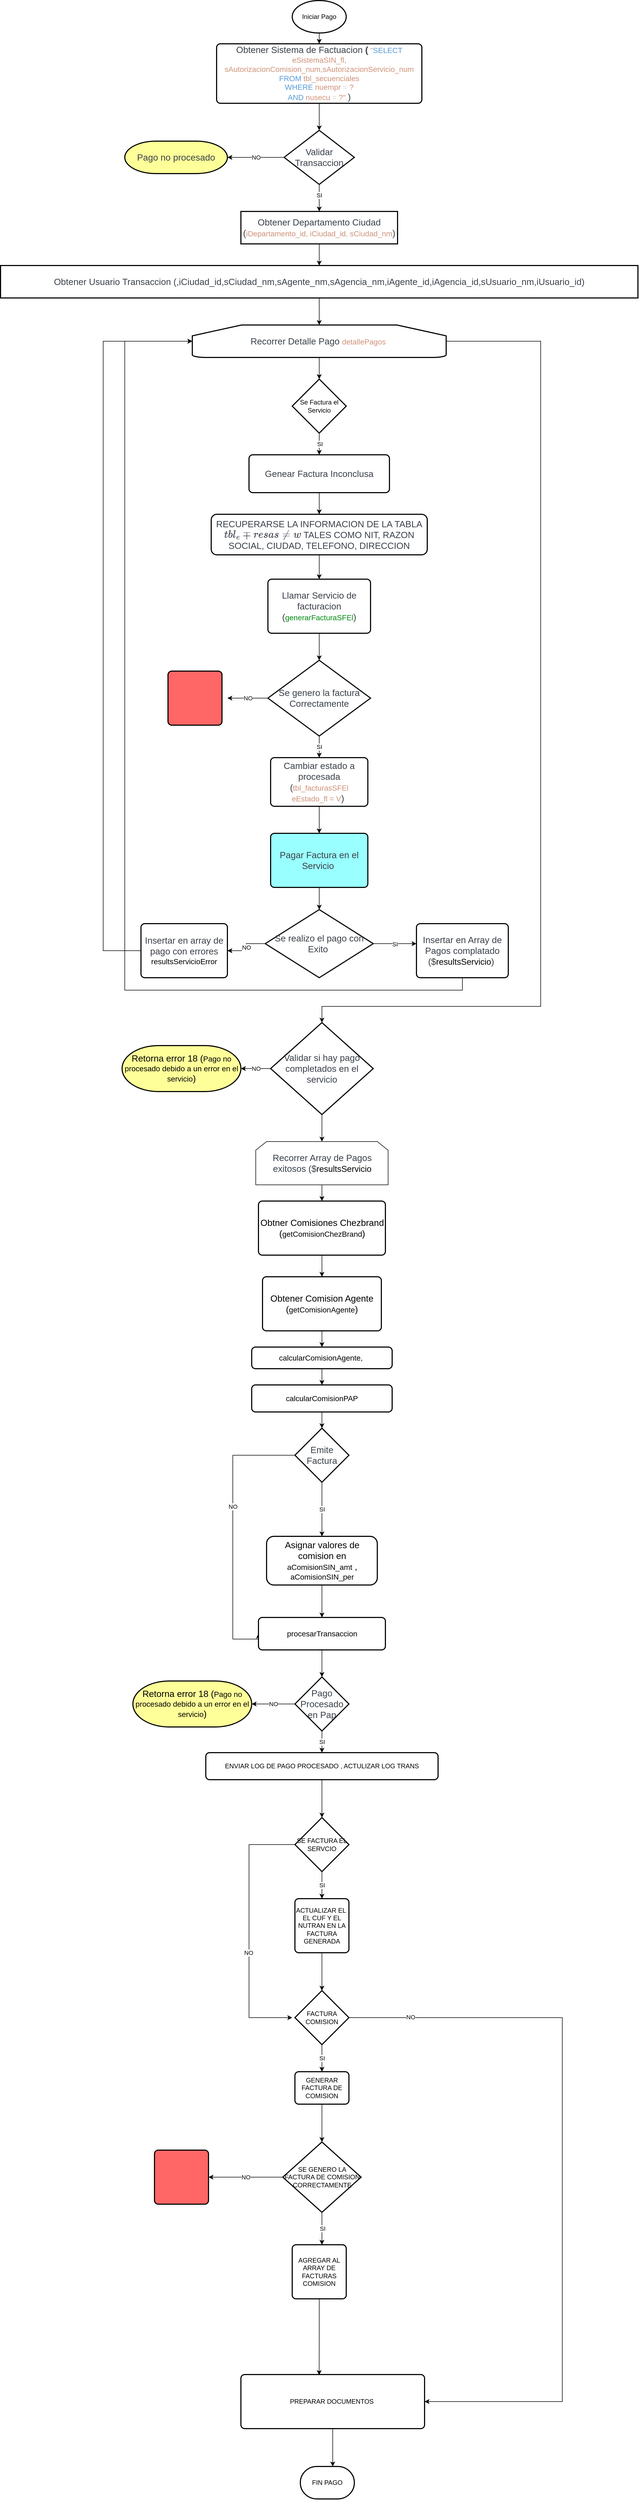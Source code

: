 <mxfile version="20.7.4" type="github" pages="2">
  <diagram id="C5RBs43oDa-KdzZeNtuy" name="pago-actual">
    <mxGraphModel dx="2261" dy="788" grid="1" gridSize="10" guides="1" tooltips="1" connect="1" arrows="1" fold="1" page="1" pageScale="1" pageWidth="827" pageHeight="1169" math="0" shadow="0">
      <root>
        <mxCell id="WIyWlLk6GJQsqaUBKTNV-0" />
        <mxCell id="WIyWlLk6GJQsqaUBKTNV-1" parent="WIyWlLk6GJQsqaUBKTNV-0" />
        <mxCell id="MG3YhlP0bR8ULW_-c63s-2" style="edgeStyle=orthogonalEdgeStyle;rounded=0;orthogonalLoop=1;jettySize=auto;html=1;" edge="1" parent="WIyWlLk6GJQsqaUBKTNV-1" source="MG3YhlP0bR8ULW_-c63s-0" target="MG3YhlP0bR8ULW_-c63s-1">
          <mxGeometry relative="1" as="geometry" />
        </mxCell>
        <mxCell id="MG3YhlP0bR8ULW_-c63s-0" value="Iniciar Pago&lt;br&gt;" style="strokeWidth=2;html=1;shape=mxgraph.flowchart.start_1;whiteSpace=wrap;" vertex="1" parent="WIyWlLk6GJQsqaUBKTNV-1">
          <mxGeometry x="330" y="10" width="100" height="60" as="geometry" />
        </mxCell>
        <mxCell id="MG3YhlP0bR8ULW_-c63s-4" style="edgeStyle=orthogonalEdgeStyle;rounded=0;orthogonalLoop=1;jettySize=auto;html=1;entryX=0.5;entryY=0;entryDx=0;entryDy=0;entryPerimeter=0;" edge="1" parent="WIyWlLk6GJQsqaUBKTNV-1" source="MG3YhlP0bR8ULW_-c63s-1" target="MG3YhlP0bR8ULW_-c63s-3">
          <mxGeometry relative="1" as="geometry" />
        </mxCell>
        <mxCell id="MG3YhlP0bR8ULW_-c63s-1" value="&lt;span data-lucid-content=&quot;{&amp;quot;t&amp;quot;:&amp;quot;Obtener Sistema de Factuacion ( \&amp;quot;SELECT eSistemaSIN_fl, sAutorizacionComision_num,sAutorizacionServicio_num\n      FROM  tbl_secuenciales\n      WHERE nuempr = ?\n        AND nusecu = ?\&amp;quot;,)&amp;quot;,&amp;quot;m&amp;quot;:[{&amp;quot;s&amp;quot;:0,&amp;quot;n&amp;quot;:&amp;quot;s&amp;quot;,&amp;quot;v&amp;quot;:22.222,&amp;quot;e&amp;quot;:31},{&amp;quot;s&amp;quot;:0,&amp;quot;n&amp;quot;:&amp;quot;c&amp;quot;,&amp;quot;v&amp;quot;:&amp;quot;3a414aff&amp;quot;,&amp;quot;e&amp;quot;:31},{&amp;quot;s&amp;quot;:29,&amp;quot;n&amp;quot;:&amp;quot;fc&amp;quot;,&amp;quot;v&amp;quot;:&amp;quot;Bold&amp;quot;,&amp;quot;e&amp;quot;:31},{&amp;quot;s&amp;quot;:29,&amp;quot;n&amp;quot;:&amp;quot;b&amp;quot;,&amp;quot;v&amp;quot;:true,&amp;quot;e&amp;quot;:31},{&amp;quot;s&amp;quot;:29,&amp;quot;n&amp;quot;:&amp;quot;fid&amp;quot;,&amp;quot;v&amp;quot;:5,&amp;quot;e&amp;quot;:31},{&amp;quot;s&amp;quot;:180,&amp;quot;n&amp;quot;:&amp;quot;fc&amp;quot;,&amp;quot;v&amp;quot;:&amp;quot;Regular&amp;quot;,&amp;quot;e&amp;quot;:185},{&amp;quot;s&amp;quot;:180,&amp;quot;n&amp;quot;:&amp;quot;fid&amp;quot;,&amp;quot;v&amp;quot;:2,&amp;quot;e&amp;quot;:185},{&amp;quot;s&amp;quot;:184,&amp;quot;n&amp;quot;:&amp;quot;s&amp;quot;,&amp;quot;v&amp;quot;:22.222,&amp;quot;e&amp;quot;:185},{&amp;quot;s&amp;quot;:184,&amp;quot;n&amp;quot;:&amp;quot;c&amp;quot;,&amp;quot;v&amp;quot;:&amp;quot;3a414aff&amp;quot;,&amp;quot;e&amp;quot;:185},{&amp;quot;s&amp;quot;:31,&amp;quot;n&amp;quot;:&amp;quot;c&amp;quot;,&amp;quot;v&amp;quot;:&amp;quot;#d4d4d4ff&amp;quot;,&amp;quot;e&amp;quot;:32},{&amp;quot;s&amp;quot;:32,&amp;quot;n&amp;quot;:&amp;quot;c&amp;quot;,&amp;quot;v&amp;quot;:&amp;quot;#ce9178ff&amp;quot;,&amp;quot;e&amp;quot;:33},{&amp;quot;s&amp;quot;:33,&amp;quot;n&amp;quot;:&amp;quot;c&amp;quot;,&amp;quot;v&amp;quot;:&amp;quot;#569cd6ff&amp;quot;,&amp;quot;e&amp;quot;:39},{&amp;quot;s&amp;quot;:39,&amp;quot;n&amp;quot;:&amp;quot;c&amp;quot;,&amp;quot;v&amp;quot;:&amp;quot;#ce9178ff&amp;quot;,&amp;quot;e&amp;quot;:107},{&amp;quot;s&amp;quot;:107,&amp;quot;n&amp;quot;:&amp;quot;c&amp;quot;,&amp;quot;v&amp;quot;:&amp;quot;#d4d4d4ff&amp;quot;,&amp;quot;e&amp;quot;:108},{&amp;quot;s&amp;quot;:108,&amp;quot;n&amp;quot;:&amp;quot;c&amp;quot;,&amp;quot;v&amp;quot;:&amp;quot;#ce9178ff&amp;quot;,&amp;quot;e&amp;quot;:114},{&amp;quot;s&amp;quot;:114,&amp;quot;n&amp;quot;:&amp;quot;c&amp;quot;,&amp;quot;v&amp;quot;:&amp;quot;#569cd6ff&amp;quot;,&amp;quot;e&amp;quot;:118},{&amp;quot;s&amp;quot;:118,&amp;quot;n&amp;quot;:&amp;quot;c&amp;quot;,&amp;quot;v&amp;quot;:&amp;quot;#ce9178ff&amp;quot;,&amp;quot;e&amp;quot;:136},{&amp;quot;s&amp;quot;:136,&amp;quot;n&amp;quot;:&amp;quot;c&amp;quot;,&amp;quot;v&amp;quot;:&amp;quot;#d4d4d4ff&amp;quot;,&amp;quot;e&amp;quot;:137},{&amp;quot;s&amp;quot;:137,&amp;quot;n&amp;quot;:&amp;quot;c&amp;quot;,&amp;quot;v&amp;quot;:&amp;quot;#ce9178ff&amp;quot;,&amp;quot;e&amp;quot;:143},{&amp;quot;s&amp;quot;:143,&amp;quot;n&amp;quot;:&amp;quot;c&amp;quot;,&amp;quot;v&amp;quot;:&amp;quot;#569cd6ff&amp;quot;,&amp;quot;e&amp;quot;:148},{&amp;quot;s&amp;quot;:148,&amp;quot;n&amp;quot;:&amp;quot;c&amp;quot;,&amp;quot;v&amp;quot;:&amp;quot;#ce9178ff&amp;quot;,&amp;quot;e&amp;quot;:156},{&amp;quot;s&amp;quot;:156,&amp;quot;n&amp;quot;:&amp;quot;c&amp;quot;,&amp;quot;v&amp;quot;:&amp;quot;#d4d4d4ff&amp;quot;,&amp;quot;e&amp;quot;:157},{&amp;quot;s&amp;quot;:157,&amp;quot;n&amp;quot;:&amp;quot;c&amp;quot;,&amp;quot;v&amp;quot;:&amp;quot;#ce9178ff&amp;quot;,&amp;quot;e&amp;quot;:159},{&amp;quot;s&amp;quot;:159,&amp;quot;n&amp;quot;:&amp;quot;c&amp;quot;,&amp;quot;v&amp;quot;:&amp;quot;#d4d4d4ff&amp;quot;,&amp;quot;e&amp;quot;:160},{&amp;quot;s&amp;quot;:160,&amp;quot;n&amp;quot;:&amp;quot;c&amp;quot;,&amp;quot;v&amp;quot;:&amp;quot;#ce9178ff&amp;quot;,&amp;quot;e&amp;quot;:168},{&amp;quot;s&amp;quot;:168,&amp;quot;n&amp;quot;:&amp;quot;c&amp;quot;,&amp;quot;v&amp;quot;:&amp;quot;#569cd6ff&amp;quot;,&amp;quot;e&amp;quot;:171},{&amp;quot;s&amp;quot;:171,&amp;quot;n&amp;quot;:&amp;quot;c&amp;quot;,&amp;quot;v&amp;quot;:&amp;quot;#ce9178ff&amp;quot;,&amp;quot;e&amp;quot;:179},{&amp;quot;s&amp;quot;:179,&amp;quot;n&amp;quot;:&amp;quot;c&amp;quot;,&amp;quot;v&amp;quot;:&amp;quot;#d4d4d4ff&amp;quot;,&amp;quot;e&amp;quot;:180},{&amp;quot;s&amp;quot;:180,&amp;quot;n&amp;quot;:&amp;quot;c&amp;quot;,&amp;quot;v&amp;quot;:&amp;quot;#ce9178ff&amp;quot;,&amp;quot;e&amp;quot;:183},{&amp;quot;s&amp;quot;:183,&amp;quot;n&amp;quot;:&amp;quot;c&amp;quot;,&amp;quot;v&amp;quot;:&amp;quot;#d4d4d4ff&amp;quot;,&amp;quot;e&amp;quot;:184},{&amp;quot;s&amp;quot;:31,&amp;quot;n&amp;quot;:&amp;quot;s&amp;quot;,&amp;quot;v&amp;quot;:18.667,&amp;quot;e&amp;quot;:184},{&amp;quot;s&amp;quot;:108,&amp;quot;n&amp;quot;:&amp;quot;p&amp;quot;,&amp;quot;v&amp;quot;:1.131},{&amp;quot;s&amp;quot;:137,&amp;quot;n&amp;quot;:&amp;quot;p&amp;quot;,&amp;quot;v&amp;quot;:1.131}]}&quot; data-lucid-type=&quot;application/vnd.lucid.text&quot;&gt;&lt;span style=&quot;color:#3a414a;font-size:16.667px;&quot;&gt;Obtener Sistema de Factuacion&lt;/span&gt;&lt;span style=&quot;font-weight:bold;color:#3a414a;font-size:16.667px;&quot;&gt; (&lt;/span&gt;&lt;span style=&quot;color:#d4d4d4;font-size:14px;&quot;&gt; &lt;/span&gt;&lt;span style=&quot;color:#ce9178;font-size:14px;&quot;&gt;&quot;&lt;/span&gt;&lt;span style=&quot;color:#569cd6;font-size:14px;&quot;&gt;SELECT&lt;/span&gt;&lt;span style=&quot;color:#ce9178;font-size:14px;&quot;&gt; eSistemaSIN_fl, sAutorizacionComision_num,sAutorizacionServicio_num&lt;/span&gt;&lt;span style=&quot;color:#d4d4d4;font-size:14px;&quot;&gt;&lt;br&gt;&lt;/span&gt;&lt;span style=&quot;color:#ce9178;font-size:14px;&quot;&gt;      &lt;/span&gt;&lt;span style=&quot;color:#569cd6;font-size:14px;&quot;&gt;FROM&lt;/span&gt;&lt;span style=&quot;color:#ce9178;font-size:14px;&quot;&gt;  tbl_secuenciales&lt;/span&gt;&lt;span style=&quot;color:#d4d4d4;font-size:14px;&quot;&gt;&lt;br&gt;&lt;/span&gt;&lt;span style=&quot;color:#ce9178;font-size:14px;&quot;&gt;      &lt;/span&gt;&lt;span style=&quot;color:#569cd6;font-size:14px;&quot;&gt;WHERE&lt;/span&gt;&lt;span style=&quot;color:#ce9178;font-size:14px;&quot;&gt; nuempr &lt;/span&gt;&lt;span style=&quot;color:#d4d4d4;font-size:14px;&quot;&gt;=&lt;/span&gt;&lt;span style=&quot;color:#ce9178;font-size:14px;&quot;&gt; ?&lt;/span&gt;&lt;span style=&quot;color:#d4d4d4;font-size:14px;&quot;&gt;&lt;br&gt;&lt;/span&gt;&lt;span style=&quot;color:#ce9178;font-size:14px;&quot;&gt;        &lt;/span&gt;&lt;span style=&quot;color:#569cd6;font-size:14px;&quot;&gt;AND&lt;/span&gt;&lt;span style=&quot;color:#ce9178;font-size:14px;&quot;&gt; nusecu &lt;/span&gt;&lt;span style=&quot;color:#d4d4d4;font-size:14px;&quot;&gt;=&lt;/span&gt;&lt;span style=&quot;color:#ce9178;font-size:14px;&quot;&gt; ?&quot;&lt;/span&gt;&lt;span style=&quot;color:#d4d4d4;font-size:14px;&quot;&gt;,&lt;/span&gt;&lt;span style=&quot;color:#3a414a;font-size:16.667px;&quot;&gt;)&lt;/span&gt;&lt;/span&gt;" style="rounded=1;whiteSpace=wrap;html=1;absoluteArcSize=1;arcSize=14;strokeWidth=2;" vertex="1" parent="WIyWlLk6GJQsqaUBKTNV-1">
          <mxGeometry x="190" y="90" width="380" height="110" as="geometry" />
        </mxCell>
        <mxCell id="MG3YhlP0bR8ULW_-c63s-7" value="" style="edgeStyle=orthogonalEdgeStyle;rounded=0;orthogonalLoop=1;jettySize=auto;html=1;" edge="1" parent="WIyWlLk6GJQsqaUBKTNV-1" source="MG3YhlP0bR8ULW_-c63s-3" target="MG3YhlP0bR8ULW_-c63s-6">
          <mxGeometry relative="1" as="geometry" />
        </mxCell>
        <mxCell id="MG3YhlP0bR8ULW_-c63s-8" value="SI" style="edgeLabel;html=1;align=center;verticalAlign=middle;resizable=0;points=[];" vertex="1" connectable="0" parent="MG3YhlP0bR8ULW_-c63s-7">
          <mxGeometry x="-0.2" relative="1" as="geometry">
            <mxPoint as="offset" />
          </mxGeometry>
        </mxCell>
        <mxCell id="MG3YhlP0bR8ULW_-c63s-12" value="NO" style="edgeStyle=orthogonalEdgeStyle;rounded=0;orthogonalLoop=1;jettySize=auto;html=1;entryX=1;entryY=0.5;entryDx=0;entryDy=0;entryPerimeter=0;" edge="1" parent="WIyWlLk6GJQsqaUBKTNV-1" source="MG3YhlP0bR8ULW_-c63s-3" target="MG3YhlP0bR8ULW_-c63s-14">
          <mxGeometry relative="1" as="geometry">
            <mxPoint x="210" y="300" as="targetPoint" />
          </mxGeometry>
        </mxCell>
        <mxCell id="MG3YhlP0bR8ULW_-c63s-3" value="&lt;span data-lucid-content=&quot;{&amp;quot;t&amp;quot;:&amp;quot;Validar Transaccion&amp;quot;,&amp;quot;m&amp;quot;:[{&amp;quot;s&amp;quot;:0,&amp;quot;n&amp;quot;:&amp;quot;s&amp;quot;,&amp;quot;v&amp;quot;:22.222,&amp;quot;e&amp;quot;:19},{&amp;quot;s&amp;quot;:0,&amp;quot;n&amp;quot;:&amp;quot;c&amp;quot;,&amp;quot;v&amp;quot;:&amp;quot;3a414aff&amp;quot;,&amp;quot;e&amp;quot;:19}]}&quot; data-lucid-type=&quot;application/vnd.lucid.text&quot;&gt;&lt;span style=&quot;color:#3a414a;font-size:16.667px;&quot;&gt;Validar Transaccion&lt;/span&gt;&lt;/span&gt;" style="strokeWidth=2;html=1;shape=mxgraph.flowchart.decision;whiteSpace=wrap;" vertex="1" parent="WIyWlLk6GJQsqaUBKTNV-1">
          <mxGeometry x="315" y="250" width="130" height="100" as="geometry" />
        </mxCell>
        <mxCell id="MG3YhlP0bR8ULW_-c63s-18" value="" style="edgeStyle=orthogonalEdgeStyle;rounded=0;orthogonalLoop=1;jettySize=auto;html=1;" edge="1" parent="WIyWlLk6GJQsqaUBKTNV-1" source="MG3YhlP0bR8ULW_-c63s-6" target="MG3YhlP0bR8ULW_-c63s-16">
          <mxGeometry relative="1" as="geometry" />
        </mxCell>
        <mxCell id="MG3YhlP0bR8ULW_-c63s-6" value="&lt;span data-lucid-content=&quot;{&amp;quot;t&amp;quot;:&amp;quot;Obtener Departamento Ciudad (iDepartamento_id, iCiudad_id, sCiudad_nm)&amp;quot;,&amp;quot;m&amp;quot;:[{&amp;quot;s&amp;quot;:0,&amp;quot;n&amp;quot;:&amp;quot;s&amp;quot;,&amp;quot;v&amp;quot;:22.222,&amp;quot;e&amp;quot;:29},{&amp;quot;s&amp;quot;:0,&amp;quot;n&amp;quot;:&amp;quot;c&amp;quot;,&amp;quot;v&amp;quot;:&amp;quot;3a414aff&amp;quot;,&amp;quot;e&amp;quot;:29},{&amp;quot;s&amp;quot;:29,&amp;quot;n&amp;quot;:&amp;quot;c&amp;quot;,&amp;quot;v&amp;quot;:&amp;quot;#ce9178ff&amp;quot;,&amp;quot;e&amp;quot;:45},{&amp;quot;s&amp;quot;:47,&amp;quot;n&amp;quot;:&amp;quot;c&amp;quot;,&amp;quot;v&amp;quot;:&amp;quot;#ce9178ff&amp;quot;,&amp;quot;e&amp;quot;:57},{&amp;quot;s&amp;quot;:45,&amp;quot;n&amp;quot;:&amp;quot;c&amp;quot;,&amp;quot;v&amp;quot;:&amp;quot;#ce9178ff&amp;quot;,&amp;quot;e&amp;quot;:47},{&amp;quot;s&amp;quot;:69,&amp;quot;n&amp;quot;:&amp;quot;s&amp;quot;,&amp;quot;v&amp;quot;:22.222,&amp;quot;e&amp;quot;:70},{&amp;quot;s&amp;quot;:69,&amp;quot;n&amp;quot;:&amp;quot;c&amp;quot;,&amp;quot;v&amp;quot;:&amp;quot;3a414aff&amp;quot;,&amp;quot;e&amp;quot;:70},{&amp;quot;s&amp;quot;:57,&amp;quot;n&amp;quot;:&amp;quot;c&amp;quot;,&amp;quot;v&amp;quot;:&amp;quot;#ce9178ff&amp;quot;,&amp;quot;e&amp;quot;:69},{&amp;quot;s&amp;quot;:29,&amp;quot;n&amp;quot;:&amp;quot;s&amp;quot;,&amp;quot;v&amp;quot;:18.667,&amp;quot;e&amp;quot;:69}]}&quot; data-lucid-type=&quot;application/vnd.lucid.text&quot;&gt;&lt;span style=&quot;color:#3a414a;font-size:16.667px;&quot;&gt;Obtener Departamento Ciudad (&lt;/span&gt;&lt;span style=&quot;color:#ce9178;font-size:14px;&quot;&gt;iDepartamento_id, iCiudad_id, sCiudad_nm&lt;/span&gt;&lt;span style=&quot;color:#3a414a;font-size:16.667px;&quot;&gt;)&lt;/span&gt;&lt;/span&gt;" style="whiteSpace=wrap;html=1;strokeWidth=2;" vertex="1" parent="WIyWlLk6GJQsqaUBKTNV-1">
          <mxGeometry x="235" y="400" width="290" height="60" as="geometry" />
        </mxCell>
        <mxCell id="MG3YhlP0bR8ULW_-c63s-14" value="&lt;span data-lucid-content=&quot;{&amp;quot;t&amp;quot;:&amp;quot;Pago no procesado&amp;quot;,&amp;quot;m&amp;quot;:[{&amp;quot;s&amp;quot;:0,&amp;quot;n&amp;quot;:&amp;quot;s&amp;quot;,&amp;quot;v&amp;quot;:22.222,&amp;quot;e&amp;quot;:17},{&amp;quot;s&amp;quot;:0,&amp;quot;n&amp;quot;:&amp;quot;c&amp;quot;,&amp;quot;v&amp;quot;:&amp;quot;3a414aff&amp;quot;,&amp;quot;e&amp;quot;:17}]}&quot; data-lucid-type=&quot;application/vnd.lucid.text&quot;&gt;&lt;span style=&quot;color:#3a414a;font-size:16.667px;&quot;&gt;Pago no procesado&lt;/span&gt;&lt;/span&gt;" style="strokeWidth=2;html=1;shape=mxgraph.flowchart.terminator;whiteSpace=wrap;fillColor=#FFFF99;" vertex="1" parent="WIyWlLk6GJQsqaUBKTNV-1">
          <mxGeometry x="20" y="270" width="190" height="60" as="geometry" />
        </mxCell>
        <mxCell id="MG3YhlP0bR8ULW_-c63s-20" style="edgeStyle=orthogonalEdgeStyle;rounded=0;orthogonalLoop=1;jettySize=auto;html=1;entryX=0.5;entryY=0;entryDx=0;entryDy=0;entryPerimeter=0;" edge="1" parent="WIyWlLk6GJQsqaUBKTNV-1" source="MG3YhlP0bR8ULW_-c63s-16" target="MG3YhlP0bR8ULW_-c63s-19">
          <mxGeometry relative="1" as="geometry" />
        </mxCell>
        <mxCell id="MG3YhlP0bR8ULW_-c63s-16" value="&lt;span data-lucid-content=&quot;{&amp;quot;t&amp;quot;:&amp;quot;Obtener Usuario Transaccion (,iCiudad_id,sCiudad_nm,sAgente_nm,sAgencia_nm,iAgente_id,iAgencia_id,sUsuario_nm,iUsuario_id)&amp;quot;,&amp;quot;m&amp;quot;:[{&amp;quot;s&amp;quot;:0,&amp;quot;n&amp;quot;:&amp;quot;s&amp;quot;,&amp;quot;v&amp;quot;:22.222,&amp;quot;e&amp;quot;:122},{&amp;quot;s&amp;quot;:0,&amp;quot;n&amp;quot;:&amp;quot;c&amp;quot;,&amp;quot;v&amp;quot;:&amp;quot;3a414aff&amp;quot;,&amp;quot;e&amp;quot;:122}]}&quot; data-lucid-type=&quot;application/vnd.lucid.text&quot;&gt;&lt;span style=&quot;color:#3a414a;font-size:16.667px;&quot;&gt;Obtener Usuario Transaccion (,iCiudad_id,sCiudad_nm,sAgente_nm,sAgencia_nm,iAgente_id,iAgencia_id,sUsuario_nm,iUsuario_id)&lt;/span&gt;&lt;/span&gt;" style="whiteSpace=wrap;html=1;strokeWidth=2;" vertex="1" parent="WIyWlLk6GJQsqaUBKTNV-1">
          <mxGeometry x="-210" y="500" width="1180" height="60" as="geometry" />
        </mxCell>
        <mxCell id="MG3YhlP0bR8ULW_-c63s-21" style="edgeStyle=orthogonalEdgeStyle;rounded=0;orthogonalLoop=1;jettySize=auto;html=1;" edge="1" parent="WIyWlLk6GJQsqaUBKTNV-1" source="MG3YhlP0bR8ULW_-c63s-19">
          <mxGeometry relative="1" as="geometry">
            <mxPoint x="380" y="710" as="targetPoint" />
          </mxGeometry>
        </mxCell>
        <mxCell id="MG3YhlP0bR8ULW_-c63s-49" style="edgeStyle=orthogonalEdgeStyle;rounded=0;orthogonalLoop=1;jettySize=auto;html=1;entryX=0.5;entryY=0;entryDx=0;entryDy=0;entryPerimeter=0;" edge="1" parent="WIyWlLk6GJQsqaUBKTNV-1" source="MG3YhlP0bR8ULW_-c63s-19" target="MG3YhlP0bR8ULW_-c63s-47">
          <mxGeometry relative="1" as="geometry">
            <Array as="points">
              <mxPoint x="790" y="640" />
              <mxPoint x="790" y="1870" />
            </Array>
          </mxGeometry>
        </mxCell>
        <mxCell id="MG3YhlP0bR8ULW_-c63s-19" value="&lt;span data-lucid-content=&quot;{&amp;quot;t&amp;quot;:&amp;quot;Recorrer Detalle Pago  detallePagos  &amp;quot;,&amp;quot;m&amp;quot;:[{&amp;quot;s&amp;quot;:0,&amp;quot;n&amp;quot;:&amp;quot;s&amp;quot;,&amp;quot;v&amp;quot;:22.222,&amp;quot;e&amp;quot;:23},{&amp;quot;s&amp;quot;:0,&amp;quot;n&amp;quot;:&amp;quot;c&amp;quot;,&amp;quot;v&amp;quot;:&amp;quot;3a414aff&amp;quot;,&amp;quot;e&amp;quot;:23},{&amp;quot;s&amp;quot;:23,&amp;quot;n&amp;quot;:&amp;quot;c&amp;quot;,&amp;quot;v&amp;quot;:&amp;quot;#ce9178ff&amp;quot;,&amp;quot;e&amp;quot;:36},{&amp;quot;s&amp;quot;:23,&amp;quot;n&amp;quot;:&amp;quot;s&amp;quot;,&amp;quot;v&amp;quot;:18.667,&amp;quot;e&amp;quot;:36},{&amp;quot;s&amp;quot;:36,&amp;quot;n&amp;quot;:&amp;quot;s&amp;quot;,&amp;quot;v&amp;quot;:22.222,&amp;quot;e&amp;quot;:37},{&amp;quot;s&amp;quot;:36,&amp;quot;n&amp;quot;:&amp;quot;c&amp;quot;,&amp;quot;v&amp;quot;:&amp;quot;3a414aff&amp;quot;,&amp;quot;e&amp;quot;:37}]}&quot; data-lucid-type=&quot;application/vnd.lucid.text&quot;&gt;&lt;span style=&quot;color:#3a414a;font-size:16.667px;&quot;&gt;Recorrer Detalle Pago &lt;/span&gt;&lt;span style=&quot;color:#ce9178;font-size:14px;&quot;&gt;detallePagos&amp;nbsp;&lt;/span&gt;&lt;/span&gt;" style="strokeWidth=2;html=1;shape=mxgraph.flowchart.loop_limit;whiteSpace=wrap;" vertex="1" parent="WIyWlLk6GJQsqaUBKTNV-1">
          <mxGeometry x="145" y="610" width="470" height="60" as="geometry" />
        </mxCell>
        <mxCell id="MG3YhlP0bR8ULW_-c63s-24" value="SI" style="edgeStyle=orthogonalEdgeStyle;rounded=0;orthogonalLoop=1;jettySize=auto;html=1;" edge="1" parent="WIyWlLk6GJQsqaUBKTNV-1" source="MG3YhlP0bR8ULW_-c63s-23">
          <mxGeometry relative="1" as="geometry">
            <mxPoint x="380" y="850" as="targetPoint" />
          </mxGeometry>
        </mxCell>
        <mxCell id="MG3YhlP0bR8ULW_-c63s-23" value="Se Factura el Servicio&lt;br&gt;" style="strokeWidth=2;html=1;shape=mxgraph.flowchart.decision;whiteSpace=wrap;" vertex="1" parent="WIyWlLk6GJQsqaUBKTNV-1">
          <mxGeometry x="330" y="710" width="100" height="100" as="geometry" />
        </mxCell>
        <mxCell id="MG3YhlP0bR8ULW_-c63s-28" value="" style="edgeStyle=orthogonalEdgeStyle;rounded=0;orthogonalLoop=1;jettySize=auto;html=1;" edge="1" parent="WIyWlLk6GJQsqaUBKTNV-1" source="MG3YhlP0bR8ULW_-c63s-25" target="MG3YhlP0bR8ULW_-c63s-27">
          <mxGeometry relative="1" as="geometry" />
        </mxCell>
        <mxCell id="MG3YhlP0bR8ULW_-c63s-25" value="&lt;span data-lucid-content=&quot;{&amp;quot;t&amp;quot;:&amp;quot;Genear Factura Inconclusa&amp;quot;,&amp;quot;m&amp;quot;:[{&amp;quot;s&amp;quot;:0,&amp;quot;n&amp;quot;:&amp;quot;s&amp;quot;,&amp;quot;v&amp;quot;:22.222,&amp;quot;e&amp;quot;:25},{&amp;quot;s&amp;quot;:0,&amp;quot;n&amp;quot;:&amp;quot;c&amp;quot;,&amp;quot;v&amp;quot;:&amp;quot;3a414aff&amp;quot;,&amp;quot;e&amp;quot;:25}]}&quot; data-lucid-type=&quot;application/vnd.lucid.text&quot;&gt;&lt;span style=&quot;color:#3a414a;font-size:16.667px;&quot;&gt;Genear Factura Inconclusa&lt;/span&gt;&lt;/span&gt;" style="rounded=1;whiteSpace=wrap;html=1;absoluteArcSize=1;arcSize=14;strokeWidth=2;" vertex="1" parent="WIyWlLk6GJQsqaUBKTNV-1">
          <mxGeometry x="250" y="850" width="260" height="70" as="geometry" />
        </mxCell>
        <mxCell id="MG3YhlP0bR8ULW_-c63s-30" style="edgeStyle=orthogonalEdgeStyle;rounded=0;orthogonalLoop=1;jettySize=auto;html=1;entryX=0.5;entryY=0;entryDx=0;entryDy=0;" edge="1" parent="WIyWlLk6GJQsqaUBKTNV-1" source="MG3YhlP0bR8ULW_-c63s-27" target="MG3YhlP0bR8ULW_-c63s-29">
          <mxGeometry relative="1" as="geometry" />
        </mxCell>
        <mxCell id="MG3YhlP0bR8ULW_-c63s-27" value="&lt;span data-lucid-content=&quot;{&amp;quot;t&amp;quot;:&amp;quot;RECUPERARSE LA INFORMACION DE LA TABLA `tbl_empresasnew` TALES COMO NIT, RAZON SOCIAL, CIUDAD, TELEFONO, DIRECCION\n&amp;quot;,&amp;quot;m&amp;quot;:[{&amp;quot;s&amp;quot;:0,&amp;quot;n&amp;quot;:&amp;quot;s&amp;quot;,&amp;quot;v&amp;quot;:22.222,&amp;quot;e&amp;quot;:115},{&amp;quot;s&amp;quot;:0,&amp;quot;n&amp;quot;:&amp;quot;c&amp;quot;,&amp;quot;v&amp;quot;:&amp;quot;3a414aff&amp;quot;,&amp;quot;e&amp;quot;:115}]}&quot; data-lucid-type=&quot;application/vnd.lucid.text&quot;&gt;&lt;span style=&quot;color:#3a414a;font-size:16.667px;&quot;&gt;RECUPERARSE LA INFORMACION DE LA TABLA `tbl_empresasnew` TALES COMO NIT, RAZON SOCIAL, CIUDAD, TELEFONO, DIRECCION&lt;br&gt;&lt;/span&gt;&lt;/span&gt;" style="whiteSpace=wrap;html=1;rounded=1;arcSize=14;strokeWidth=2;" vertex="1" parent="WIyWlLk6GJQsqaUBKTNV-1">
          <mxGeometry x="180" y="960" width="400" height="75" as="geometry" />
        </mxCell>
        <mxCell id="MG3YhlP0bR8ULW_-c63s-31" style="edgeStyle=orthogonalEdgeStyle;rounded=0;orthogonalLoop=1;jettySize=auto;html=1;" edge="1" parent="WIyWlLk6GJQsqaUBKTNV-1" source="MG3YhlP0bR8ULW_-c63s-29">
          <mxGeometry relative="1" as="geometry">
            <mxPoint x="380" y="1230" as="targetPoint" />
          </mxGeometry>
        </mxCell>
        <mxCell id="MG3YhlP0bR8ULW_-c63s-29" value="&lt;span data-lucid-content=&quot;{&amp;quot;t&amp;quot;:&amp;quot;Llamar Servicio de facturacion (generarFacturaSFEl)&amp;quot;,&amp;quot;m&amp;quot;:[{&amp;quot;s&amp;quot;:0,&amp;quot;n&amp;quot;:&amp;quot;c&amp;quot;,&amp;quot;v&amp;quot;:&amp;quot;3a414aff&amp;quot;,&amp;quot;e&amp;quot;:32},{&amp;quot;s&amp;quot;:0,&amp;quot;n&amp;quot;:&amp;quot;s&amp;quot;,&amp;quot;v&amp;quot;:22.222,&amp;quot;e&amp;quot;:32},{&amp;quot;s&amp;quot;:32,&amp;quot;n&amp;quot;:&amp;quot;s&amp;quot;,&amp;quot;v&amp;quot;:18.667,&amp;quot;e&amp;quot;:50},{&amp;quot;s&amp;quot;:50,&amp;quot;n&amp;quot;:&amp;quot;c&amp;quot;,&amp;quot;v&amp;quot;:&amp;quot;3a414aff&amp;quot;,&amp;quot;e&amp;quot;:51},{&amp;quot;s&amp;quot;:50,&amp;quot;n&amp;quot;:&amp;quot;s&amp;quot;,&amp;quot;v&amp;quot;:22.222,&amp;quot;e&amp;quot;:51},{&amp;quot;s&amp;quot;:32,&amp;quot;n&amp;quot;:&amp;quot;c&amp;quot;,&amp;quot;v&amp;quot;:&amp;quot;#008a0eff&amp;quot;,&amp;quot;e&amp;quot;:50}]}&quot; data-lucid-type=&quot;application/vnd.lucid.text&quot;&gt;&lt;span style=&quot;color:#3a414a;font-size:16.667px;&quot;&gt;Llamar Servicio de facturacion (&lt;/span&gt;&lt;span style=&quot;color:#008a0e;font-size:14px;&quot;&gt;generarFacturaSFEl&lt;/span&gt;&lt;span style=&quot;color:#3a414a;font-size:16.667px;&quot;&gt;)&lt;/span&gt;&lt;/span&gt;" style="rounded=1;whiteSpace=wrap;html=1;absoluteArcSize=1;arcSize=14;strokeWidth=2;" vertex="1" parent="WIyWlLk6GJQsqaUBKTNV-1">
          <mxGeometry x="285" y="1080" width="190" height="100" as="geometry" />
        </mxCell>
        <mxCell id="MG3YhlP0bR8ULW_-c63s-34" value="SI" style="edgeStyle=orthogonalEdgeStyle;rounded=0;orthogonalLoop=1;jettySize=auto;html=1;entryX=0.5;entryY=0;entryDx=0;entryDy=0;" edge="1" parent="WIyWlLk6GJQsqaUBKTNV-1" source="MG3YhlP0bR8ULW_-c63s-32" target="MG3YhlP0bR8ULW_-c63s-33">
          <mxGeometry relative="1" as="geometry" />
        </mxCell>
        <mxCell id="MG3YhlP0bR8ULW_-c63s-35" value="NO" style="edgeStyle=orthogonalEdgeStyle;rounded=0;orthogonalLoop=1;jettySize=auto;html=1;" edge="1" parent="WIyWlLk6GJQsqaUBKTNV-1" source="MG3YhlP0bR8ULW_-c63s-32">
          <mxGeometry relative="1" as="geometry">
            <mxPoint x="210" y="1300" as="targetPoint" />
          </mxGeometry>
        </mxCell>
        <mxCell id="MG3YhlP0bR8ULW_-c63s-32" value="&lt;span data-lucid-content=&quot;{&amp;quot;t&amp;quot;:&amp;quot;Se genero la factura Correctamente&amp;quot;,&amp;quot;m&amp;quot;:[{&amp;quot;s&amp;quot;:0,&amp;quot;n&amp;quot;:&amp;quot;s&amp;quot;,&amp;quot;v&amp;quot;:22.222,&amp;quot;e&amp;quot;:34},{&amp;quot;s&amp;quot;:0,&amp;quot;n&amp;quot;:&amp;quot;c&amp;quot;,&amp;quot;v&amp;quot;:&amp;quot;3a414aff&amp;quot;,&amp;quot;e&amp;quot;:34}]}&quot; data-lucid-type=&quot;application/vnd.lucid.text&quot;&gt;&lt;span style=&quot;color:#3a414a;font-size:16.667px;&quot;&gt;Se genero la factura Correctamente&lt;/span&gt;&lt;/span&gt;" style="strokeWidth=2;html=1;shape=mxgraph.flowchart.decision;whiteSpace=wrap;" vertex="1" parent="WIyWlLk6GJQsqaUBKTNV-1">
          <mxGeometry x="285" y="1230" width="190" height="140" as="geometry" />
        </mxCell>
        <mxCell id="MG3YhlP0bR8ULW_-c63s-38" style="edgeStyle=orthogonalEdgeStyle;rounded=0;orthogonalLoop=1;jettySize=auto;html=1;" edge="1" parent="WIyWlLk6GJQsqaUBKTNV-1" source="MG3YhlP0bR8ULW_-c63s-33" target="MG3YhlP0bR8ULW_-c63s-37">
          <mxGeometry relative="1" as="geometry" />
        </mxCell>
        <mxCell id="MG3YhlP0bR8ULW_-c63s-33" value="&lt;span data-lucid-content=&quot;{&amp;quot;t&amp;quot;:&amp;quot;Cambiar estado a procesada (tbl_facturasSFEl eEstado_fl = V) &amp;quot;,&amp;quot;m&amp;quot;:[{&amp;quot;s&amp;quot;:0,&amp;quot;n&amp;quot;:&amp;quot;s&amp;quot;,&amp;quot;v&amp;quot;:22.222,&amp;quot;e&amp;quot;:28},{&amp;quot;s&amp;quot;:0,&amp;quot;n&amp;quot;:&amp;quot;c&amp;quot;,&amp;quot;v&amp;quot;:&amp;quot;3a414aff&amp;quot;,&amp;quot;e&amp;quot;:28},{&amp;quot;s&amp;quot;:28,&amp;quot;n&amp;quot;:&amp;quot;c&amp;quot;,&amp;quot;v&amp;quot;:&amp;quot;#ce9178ff&amp;quot;,&amp;quot;e&amp;quot;:59},{&amp;quot;s&amp;quot;:28,&amp;quot;n&amp;quot;:&amp;quot;s&amp;quot;,&amp;quot;v&amp;quot;:18.667,&amp;quot;e&amp;quot;:59},{&amp;quot;s&amp;quot;:59,&amp;quot;n&amp;quot;:&amp;quot;s&amp;quot;,&amp;quot;v&amp;quot;:22.222,&amp;quot;e&amp;quot;:61},{&amp;quot;s&amp;quot;:59,&amp;quot;n&amp;quot;:&amp;quot;c&amp;quot;,&amp;quot;v&amp;quot;:&amp;quot;3a414aff&amp;quot;,&amp;quot;e&amp;quot;:61}]}&quot; data-lucid-type=&quot;application/vnd.lucid.text&quot;&gt;&lt;span style=&quot;color:#3a414a;font-size:16.667px;&quot;&gt;Cambiar estado a procesada (&lt;/span&gt;&lt;span style=&quot;color:#ce9178;font-size:14px;&quot;&gt;tbl_facturasSFEl eEstado_fl = V&lt;/span&gt;&lt;span style=&quot;color:#3a414a;font-size:16.667px;&quot;&gt;)&amp;nbsp;&lt;/span&gt;&lt;/span&gt;" style="rounded=1;whiteSpace=wrap;html=1;absoluteArcSize=1;arcSize=14;strokeWidth=2;" vertex="1" parent="WIyWlLk6GJQsqaUBKTNV-1">
          <mxGeometry x="290" y="1410" width="180" height="90" as="geometry" />
        </mxCell>
        <mxCell id="MG3YhlP0bR8ULW_-c63s-36" value="" style="rounded=1;whiteSpace=wrap;html=1;absoluteArcSize=1;arcSize=14;strokeWidth=2;fillColor=#FF6666;" vertex="1" parent="WIyWlLk6GJQsqaUBKTNV-1">
          <mxGeometry x="100" y="1250" width="100" height="100" as="geometry" />
        </mxCell>
        <mxCell id="MG3YhlP0bR8ULW_-c63s-40" style="edgeStyle=orthogonalEdgeStyle;rounded=0;orthogonalLoop=1;jettySize=auto;html=1;entryX=0.5;entryY=0;entryDx=0;entryDy=0;entryPerimeter=0;" edge="1" parent="WIyWlLk6GJQsqaUBKTNV-1" source="MG3YhlP0bR8ULW_-c63s-37" target="MG3YhlP0bR8ULW_-c63s-39">
          <mxGeometry relative="1" as="geometry" />
        </mxCell>
        <mxCell id="MG3YhlP0bR8ULW_-c63s-37" value="&lt;span data-lucid-content=&quot;{&amp;quot;t&amp;quot;:&amp;quot;Pagar Factura en el Servicio &amp;quot;,&amp;quot;m&amp;quot;:[{&amp;quot;s&amp;quot;:0,&amp;quot;n&amp;quot;:&amp;quot;s&amp;quot;,&amp;quot;v&amp;quot;:22.222,&amp;quot;e&amp;quot;:29},{&amp;quot;s&amp;quot;:0,&amp;quot;n&amp;quot;:&amp;quot;c&amp;quot;,&amp;quot;v&amp;quot;:&amp;quot;3a414aff&amp;quot;,&amp;quot;e&amp;quot;:29}]}&quot; data-lucid-type=&quot;application/vnd.lucid.text&quot;&gt;&lt;span style=&quot;color:#3a414a;font-size:16.667px;&quot;&gt;Pagar Factura en el Servicio&amp;nbsp;&lt;/span&gt;&lt;/span&gt;" style="rounded=1;whiteSpace=wrap;html=1;absoluteArcSize=1;arcSize=14;strokeWidth=2;fillColor=#99FFFF;" vertex="1" parent="WIyWlLk6GJQsqaUBKTNV-1">
          <mxGeometry x="290" y="1550" width="180" height="100" as="geometry" />
        </mxCell>
        <mxCell id="MG3YhlP0bR8ULW_-c63s-41" value="SI" style="edgeStyle=orthogonalEdgeStyle;rounded=0;orthogonalLoop=1;jettySize=auto;html=1;" edge="1" parent="WIyWlLk6GJQsqaUBKTNV-1" source="MG3YhlP0bR8ULW_-c63s-39">
          <mxGeometry relative="1" as="geometry">
            <mxPoint x="560" y="1754" as="targetPoint" />
          </mxGeometry>
        </mxCell>
        <mxCell id="MG3YhlP0bR8ULW_-c63s-44" value="NO" style="edgeStyle=orthogonalEdgeStyle;rounded=0;orthogonalLoop=1;jettySize=auto;html=1;" edge="1" parent="WIyWlLk6GJQsqaUBKTNV-1" source="MG3YhlP0bR8ULW_-c63s-39" target="MG3YhlP0bR8ULW_-c63s-43">
          <mxGeometry relative="1" as="geometry" />
        </mxCell>
        <mxCell id="MG3YhlP0bR8ULW_-c63s-39" value="&lt;span data-lucid-content=&quot;{&amp;quot;t&amp;quot;:&amp;quot;Se realizo el pago con Exito &amp;quot;,&amp;quot;m&amp;quot;:[{&amp;quot;s&amp;quot;:0,&amp;quot;n&amp;quot;:&amp;quot;s&amp;quot;,&amp;quot;v&amp;quot;:22.222,&amp;quot;e&amp;quot;:29},{&amp;quot;s&amp;quot;:0,&amp;quot;n&amp;quot;:&amp;quot;c&amp;quot;,&amp;quot;v&amp;quot;:&amp;quot;3a414aff&amp;quot;,&amp;quot;e&amp;quot;:29}]}&quot; data-lucid-type=&quot;application/vnd.lucid.text&quot;&gt;&lt;span style=&quot;color:#3a414a;font-size:16.667px;&quot;&gt;Se realizo el pago con Exito&amp;nbsp;&lt;/span&gt;&lt;/span&gt;" style="strokeWidth=2;html=1;shape=mxgraph.flowchart.decision;whiteSpace=wrap;fillColor=#FFFFFF;" vertex="1" parent="WIyWlLk6GJQsqaUBKTNV-1">
          <mxGeometry x="280" y="1691" width="200" height="126" as="geometry" />
        </mxCell>
        <mxCell id="MG3YhlP0bR8ULW_-c63s-46" style="edgeStyle=orthogonalEdgeStyle;rounded=0;orthogonalLoop=1;jettySize=auto;html=1;entryX=0;entryY=0.5;entryDx=0;entryDy=0;entryPerimeter=0;" edge="1" parent="WIyWlLk6GJQsqaUBKTNV-1" source="MG3YhlP0bR8ULW_-c63s-42" target="MG3YhlP0bR8ULW_-c63s-19">
          <mxGeometry relative="1" as="geometry">
            <Array as="points">
              <mxPoint x="645" y="1840" />
              <mxPoint x="20" y="1840" />
              <mxPoint x="20" y="640" />
            </Array>
          </mxGeometry>
        </mxCell>
        <mxCell id="MG3YhlP0bR8ULW_-c63s-42" value="&lt;span data-lucid-content=&quot;{&amp;quot;t&amp;quot;:&amp;quot;Insertar en Array de Pagos complatado ($resultsServicio) &amp;quot;,&amp;quot;m&amp;quot;:[{&amp;quot;s&amp;quot;:0,&amp;quot;n&amp;quot;:&amp;quot;c&amp;quot;,&amp;quot;v&amp;quot;:&amp;quot;3a414aff&amp;quot;,&amp;quot;e&amp;quot;:40},{&amp;quot;s&amp;quot;:0,&amp;quot;n&amp;quot;:&amp;quot;s&amp;quot;,&amp;quot;v&amp;quot;:22.222,&amp;quot;e&amp;quot;:40},{&amp;quot;s&amp;quot;:40,&amp;quot;n&amp;quot;:&amp;quot;c&amp;quot;,&amp;quot;v&amp;quot;:&amp;quot;#000000ff&amp;quot;,&amp;quot;e&amp;quot;:55},{&amp;quot;s&amp;quot;:55,&amp;quot;n&amp;quot;:&amp;quot;c&amp;quot;,&amp;quot;v&amp;quot;:&amp;quot;3a414aff&amp;quot;,&amp;quot;e&amp;quot;:57},{&amp;quot;s&amp;quot;:55,&amp;quot;n&amp;quot;:&amp;quot;s&amp;quot;,&amp;quot;v&amp;quot;:22.222,&amp;quot;e&amp;quot;:57},{&amp;quot;s&amp;quot;:40,&amp;quot;n&amp;quot;:&amp;quot;s&amp;quot;,&amp;quot;v&amp;quot;:20.889,&amp;quot;e&amp;quot;:55}]}&quot; data-lucid-type=&quot;application/vnd.lucid.text&quot;&gt;&lt;span style=&quot;color:#3a414a;font-size:16.667px;&quot;&gt;Insertar en Array de Pagos complatado ($&lt;/span&gt;&lt;span style=&quot;font-size: 15.667px;&quot;&gt;resultsServicio&lt;/span&gt;&lt;span style=&quot;color:#3a414a;font-size:16.667px;&quot;&gt;)&amp;nbsp;&lt;/span&gt;&lt;/span&gt;" style="rounded=1;whiteSpace=wrap;html=1;absoluteArcSize=1;arcSize=14;strokeWidth=2;fillColor=#FFFFFF;" vertex="1" parent="WIyWlLk6GJQsqaUBKTNV-1">
          <mxGeometry x="560" y="1717" width="170" height="100" as="geometry" />
        </mxCell>
        <mxCell id="MG3YhlP0bR8ULW_-c63s-45" style="edgeStyle=orthogonalEdgeStyle;rounded=0;orthogonalLoop=1;jettySize=auto;html=1;entryX=0;entryY=0.5;entryDx=0;entryDy=0;entryPerimeter=0;" edge="1" parent="WIyWlLk6GJQsqaUBKTNV-1" source="MG3YhlP0bR8ULW_-c63s-43" target="MG3YhlP0bR8ULW_-c63s-19">
          <mxGeometry relative="1" as="geometry">
            <Array as="points">
              <mxPoint x="-20" y="1767" />
              <mxPoint x="-20" y="640" />
            </Array>
          </mxGeometry>
        </mxCell>
        <mxCell id="MG3YhlP0bR8ULW_-c63s-43" value="&lt;span data-lucid-content=&quot;{&amp;quot;t&amp;quot;:&amp;quot;Insertar en array de pago con errores resultsServicioError&amp;quot;,&amp;quot;m&amp;quot;:[{&amp;quot;s&amp;quot;:0,&amp;quot;n&amp;quot;:&amp;quot;c&amp;quot;,&amp;quot;v&amp;quot;:&amp;quot;3a414aff&amp;quot;,&amp;quot;e&amp;quot;:38},{&amp;quot;s&amp;quot;:0,&amp;quot;n&amp;quot;:&amp;quot;s&amp;quot;,&amp;quot;v&amp;quot;:22.222,&amp;quot;e&amp;quot;:38},{&amp;quot;s&amp;quot;:38,&amp;quot;n&amp;quot;:&amp;quot;s&amp;quot;,&amp;quot;v&amp;quot;:18.667,&amp;quot;e&amp;quot;:58},{&amp;quot;s&amp;quot;:38,&amp;quot;n&amp;quot;:&amp;quot;c&amp;quot;,&amp;quot;v&amp;quot;:&amp;quot;#000000ff&amp;quot;,&amp;quot;e&amp;quot;:58}]}&quot; data-lucid-type=&quot;application/vnd.lucid.text&quot;&gt;&lt;span style=&quot;color:#3a414a;font-size:16.667px;&quot;&gt;Insertar en array de pago con errores &lt;/span&gt;&lt;span style=&quot;font-size: 14px;&quot;&gt;resultsServicioError&lt;/span&gt;&lt;/span&gt;" style="rounded=1;whiteSpace=wrap;html=1;absoluteArcSize=1;arcSize=14;strokeWidth=2;fillColor=#FFFFFF;" vertex="1" parent="WIyWlLk6GJQsqaUBKTNV-1">
          <mxGeometry x="50" y="1717" width="160" height="100" as="geometry" />
        </mxCell>
        <mxCell id="MG3YhlP0bR8ULW_-c63s-53" value="NO" style="edgeStyle=orthogonalEdgeStyle;rounded=0;orthogonalLoop=1;jettySize=auto;html=1;" edge="1" parent="WIyWlLk6GJQsqaUBKTNV-1" source="MG3YhlP0bR8ULW_-c63s-47" target="MG3YhlP0bR8ULW_-c63s-52">
          <mxGeometry relative="1" as="geometry" />
        </mxCell>
        <mxCell id="MG3YhlP0bR8ULW_-c63s-56" style="edgeStyle=orthogonalEdgeStyle;rounded=0;orthogonalLoop=1;jettySize=auto;html=1;" edge="1" parent="WIyWlLk6GJQsqaUBKTNV-1" source="MG3YhlP0bR8ULW_-c63s-47" target="MG3YhlP0bR8ULW_-c63s-54">
          <mxGeometry relative="1" as="geometry" />
        </mxCell>
        <mxCell id="MG3YhlP0bR8ULW_-c63s-47" value="&lt;span data-lucid-content=&quot;{&amp;quot;t&amp;quot;:&amp;quot;Validar si hay pago completados en el servicio&amp;quot;,&amp;quot;m&amp;quot;:[{&amp;quot;s&amp;quot;:0,&amp;quot;n&amp;quot;:&amp;quot;s&amp;quot;,&amp;quot;v&amp;quot;:22.222,&amp;quot;e&amp;quot;:46},{&amp;quot;s&amp;quot;:0,&amp;quot;n&amp;quot;:&amp;quot;c&amp;quot;,&amp;quot;v&amp;quot;:&amp;quot;3a414aff&amp;quot;,&amp;quot;e&amp;quot;:46}]}&quot; data-lucid-type=&quot;application/vnd.lucid.text&quot;&gt;&lt;span style=&quot;color:#3a414a;font-size:16.667px;&quot;&gt;Validar si hay pago completados en el servicio&lt;/span&gt;&lt;/span&gt;" style="strokeWidth=2;html=1;shape=mxgraph.flowchart.decision;whiteSpace=wrap;fillColor=#FFFFFF;" vertex="1" parent="WIyWlLk6GJQsqaUBKTNV-1">
          <mxGeometry x="290" y="1900" width="190" height="170" as="geometry" />
        </mxCell>
        <mxCell id="MG3YhlP0bR8ULW_-c63s-52" value="&lt;span data-lucid-content=&quot;{&amp;quot;t&amp;quot;:&amp;quot;Retorna  error 18 (Pago no procesado debido a un error en el servicio)&amp;quot;,&amp;quot;m&amp;quot;:[{&amp;quot;s&amp;quot;:0,&amp;quot;n&amp;quot;:&amp;quot;s&amp;quot;,&amp;quot;v&amp;quot;:22.222,&amp;quot;e&amp;quot;:19},{&amp;quot;s&amp;quot;:0,&amp;quot;n&amp;quot;:&amp;quot;c&amp;quot;,&amp;quot;v&amp;quot;:&amp;quot;#000000ff&amp;quot;,&amp;quot;e&amp;quot;:70},{&amp;quot;s&amp;quot;:69,&amp;quot;n&amp;quot;:&amp;quot;s&amp;quot;,&amp;quot;v&amp;quot;:22.222,&amp;quot;e&amp;quot;:70},{&amp;quot;s&amp;quot;:19,&amp;quot;n&amp;quot;:&amp;quot;s&amp;quot;,&amp;quot;v&amp;quot;:18.667,&amp;quot;e&amp;quot;:69}]}&quot; data-lucid-type=&quot;application/vnd.lucid.text&quot;&gt;&lt;span style=&quot;font-size: 16.667px;&quot;&gt;Retorna  error 18 (&lt;/span&gt;&lt;span style=&quot;font-size: 14px;&quot;&gt;Pago no procesado debido a un error en el servicio&lt;/span&gt;&lt;span style=&quot;font-size: 16.667px;&quot;&gt;)&lt;/span&gt;&lt;/span&gt;" style="strokeWidth=2;html=1;shape=mxgraph.flowchart.terminator;whiteSpace=wrap;fillColor=#FFFF99;" vertex="1" parent="WIyWlLk6GJQsqaUBKTNV-1">
          <mxGeometry x="15" y="1942.5" width="220" height="85" as="geometry" />
        </mxCell>
        <mxCell id="MG3YhlP0bR8ULW_-c63s-58" style="edgeStyle=orthogonalEdgeStyle;rounded=0;orthogonalLoop=1;jettySize=auto;html=1;entryX=0.5;entryY=0;entryDx=0;entryDy=0;" edge="1" parent="WIyWlLk6GJQsqaUBKTNV-1" source="MG3YhlP0bR8ULW_-c63s-54" target="MG3YhlP0bR8ULW_-c63s-57">
          <mxGeometry relative="1" as="geometry" />
        </mxCell>
        <mxCell id="MG3YhlP0bR8ULW_-c63s-54" value="&lt;span data-lucid-content=&quot;{&amp;quot;t&amp;quot;:&amp;quot;Recorrer Array de Pagos exitosos ($resultsServicio&amp;quot;,&amp;quot;m&amp;quot;:[{&amp;quot;s&amp;quot;:0,&amp;quot;n&amp;quot;:&amp;quot;s&amp;quot;,&amp;quot;v&amp;quot;:22.222,&amp;quot;e&amp;quot;:35},{&amp;quot;s&amp;quot;:0,&amp;quot;n&amp;quot;:&amp;quot;c&amp;quot;,&amp;quot;v&amp;quot;:&amp;quot;3a414aff&amp;quot;,&amp;quot;e&amp;quot;:35},{&amp;quot;s&amp;quot;:35,&amp;quot;n&amp;quot;:&amp;quot;c&amp;quot;,&amp;quot;v&amp;quot;:&amp;quot;#000000ff&amp;quot;,&amp;quot;e&amp;quot;:50},{&amp;quot;s&amp;quot;:35,&amp;quot;n&amp;quot;:&amp;quot;s&amp;quot;,&amp;quot;v&amp;quot;:20.889,&amp;quot;e&amp;quot;:50}]}&quot; data-lucid-type=&quot;application/vnd.lucid.text&quot;&gt;&lt;span style=&quot;color:#3a414a;font-size:16.667px;&quot;&gt;Recorrer Array de Pagos exitosos ($&lt;/span&gt;&lt;span style=&quot;font-size: 15.667px;&quot;&gt;resultsServicio&lt;/span&gt;&lt;/span&gt;" style="shape=loopLimit;whiteSpace=wrap;html=1;fillColor=#FFFFFF;" vertex="1" parent="WIyWlLk6GJQsqaUBKTNV-1">
          <mxGeometry x="262.5" y="2120" width="245" height="80" as="geometry" />
        </mxCell>
        <mxCell id="MG3YhlP0bR8ULW_-c63s-60" style="edgeStyle=orthogonalEdgeStyle;rounded=0;orthogonalLoop=1;jettySize=auto;html=1;entryX=0.5;entryY=0;entryDx=0;entryDy=0;" edge="1" parent="WIyWlLk6GJQsqaUBKTNV-1" source="MG3YhlP0bR8ULW_-c63s-57" target="MG3YhlP0bR8ULW_-c63s-59">
          <mxGeometry relative="1" as="geometry" />
        </mxCell>
        <mxCell id="MG3YhlP0bR8ULW_-c63s-57" value="&lt;span data-lucid-content=&quot;{&amp;quot;t&amp;quot;:&amp;quot;Obtner Comisiones Chezbrand (getComisionChezBrand)&amp;quot;,&amp;quot;m&amp;quot;:[{&amp;quot;s&amp;quot;:0,&amp;quot;n&amp;quot;:&amp;quot;s&amp;quot;,&amp;quot;v&amp;quot;:22.222,&amp;quot;e&amp;quot;:29},{&amp;quot;s&amp;quot;:0,&amp;quot;n&amp;quot;:&amp;quot;c&amp;quot;,&amp;quot;v&amp;quot;:&amp;quot;#000000ff&amp;quot;,&amp;quot;e&amp;quot;:50},{&amp;quot;s&amp;quot;:49,&amp;quot;n&amp;quot;:&amp;quot;s&amp;quot;,&amp;quot;v&amp;quot;:22.222,&amp;quot;e&amp;quot;:50},{&amp;quot;s&amp;quot;:29,&amp;quot;n&amp;quot;:&amp;quot;s&amp;quot;,&amp;quot;v&amp;quot;:18.667,&amp;quot;e&amp;quot;:49}]}&quot; data-lucid-type=&quot;application/vnd.lucid.text&quot;&gt;&lt;span style=&quot;font-size: 16.667px;&quot;&gt;Obtner Comisiones Chezbrand (&lt;/span&gt;&lt;span style=&quot;font-size: 14px;&quot;&gt;getComisionChezBrand&lt;/span&gt;&lt;span style=&quot;font-size: 16.667px;&quot;&gt;)&lt;/span&gt;&lt;/span&gt;" style="rounded=1;whiteSpace=wrap;html=1;absoluteArcSize=1;arcSize=14;strokeWidth=2;fillColor=#FFFFFF;" vertex="1" parent="WIyWlLk6GJQsqaUBKTNV-1">
          <mxGeometry x="267.5" y="2230" width="235" height="100" as="geometry" />
        </mxCell>
        <mxCell id="MG3YhlP0bR8ULW_-c63s-62" style="edgeStyle=orthogonalEdgeStyle;rounded=0;orthogonalLoop=1;jettySize=auto;html=1;entryX=0.5;entryY=0;entryDx=0;entryDy=0;" edge="1" parent="WIyWlLk6GJQsqaUBKTNV-1" source="MG3YhlP0bR8ULW_-c63s-59" target="MG3YhlP0bR8ULW_-c63s-61">
          <mxGeometry relative="1" as="geometry" />
        </mxCell>
        <mxCell id="MG3YhlP0bR8ULW_-c63s-59" value="&lt;span data-lucid-content=&quot;{&amp;quot;t&amp;quot;:&amp;quot;Obtener Comision Agente (getComisionAgente)&amp;quot;,&amp;quot;m&amp;quot;:[{&amp;quot;s&amp;quot;:0,&amp;quot;n&amp;quot;:&amp;quot;s&amp;quot;,&amp;quot;v&amp;quot;:22.222,&amp;quot;e&amp;quot;:25},{&amp;quot;s&amp;quot;:0,&amp;quot;n&amp;quot;:&amp;quot;c&amp;quot;,&amp;quot;v&amp;quot;:&amp;quot;#000000ff&amp;quot;,&amp;quot;e&amp;quot;:43},{&amp;quot;s&amp;quot;:42,&amp;quot;n&amp;quot;:&amp;quot;s&amp;quot;,&amp;quot;v&amp;quot;:22.222,&amp;quot;e&amp;quot;:43},{&amp;quot;s&amp;quot;:25,&amp;quot;n&amp;quot;:&amp;quot;s&amp;quot;,&amp;quot;v&amp;quot;:18.667,&amp;quot;e&amp;quot;:42}]}&quot; data-lucid-type=&quot;application/vnd.lucid.text&quot;&gt;&lt;span style=&quot;font-size: 16.667px;&quot;&gt;Obtener Comision Agente (&lt;/span&gt;&lt;span style=&quot;font-size: 14px;&quot;&gt;getComisionAgente&lt;/span&gt;&lt;span style=&quot;font-size: 16.667px;&quot;&gt;)&lt;/span&gt;&lt;/span&gt;" style="rounded=1;whiteSpace=wrap;html=1;absoluteArcSize=1;arcSize=14;strokeWidth=2;fillColor=#FFFFFF;" vertex="1" parent="WIyWlLk6GJQsqaUBKTNV-1">
          <mxGeometry x="275" y="2370" width="220" height="100" as="geometry" />
        </mxCell>
        <mxCell id="MG3YhlP0bR8ULW_-c63s-64" style="edgeStyle=orthogonalEdgeStyle;rounded=0;orthogonalLoop=1;jettySize=auto;html=1;entryX=0.5;entryY=0;entryDx=0;entryDy=0;" edge="1" parent="WIyWlLk6GJQsqaUBKTNV-1" source="MG3YhlP0bR8ULW_-c63s-61" target="MG3YhlP0bR8ULW_-c63s-63">
          <mxGeometry relative="1" as="geometry" />
        </mxCell>
        <mxCell id="MG3YhlP0bR8ULW_-c63s-61" value="&lt;span data-lucid-content=&quot;{&amp;quot;t&amp;quot;:&amp;quot;calcularComisionAgente, calcularComisionPAP&amp;quot;,&amp;quot;m&amp;quot;:[{&amp;quot;s&amp;quot;:0,&amp;quot;n&amp;quot;:&amp;quot;p&amp;quot;,&amp;quot;v&amp;quot;:1.131},{&amp;quot;s&amp;quot;:0,&amp;quot;n&amp;quot;:&amp;quot;c&amp;quot;,&amp;quot;v&amp;quot;:&amp;quot;#000000ff&amp;quot;,&amp;quot;e&amp;quot;:43},{&amp;quot;s&amp;quot;:0,&amp;quot;n&amp;quot;:&amp;quot;s&amp;quot;,&amp;quot;v&amp;quot;:18.667,&amp;quot;e&amp;quot;:43}]}&quot; data-lucid-type=&quot;application/vnd.lucid.text&quot;&gt;&lt;span style=&quot;font-size: 14px;&quot;&gt;calcularComisionAgente,&amp;nbsp;&lt;/span&gt;&lt;/span&gt;" style="rounded=1;whiteSpace=wrap;html=1;absoluteArcSize=1;arcSize=14;strokeWidth=2;fillColor=#FFFFFF;" vertex="1" parent="WIyWlLk6GJQsqaUBKTNV-1">
          <mxGeometry x="255" y="2500" width="260" height="40" as="geometry" />
        </mxCell>
        <mxCell id="MG3YhlP0bR8ULW_-c63s-66" style="edgeStyle=orthogonalEdgeStyle;rounded=0;orthogonalLoop=1;jettySize=auto;html=1;" edge="1" parent="WIyWlLk6GJQsqaUBKTNV-1" source="MG3YhlP0bR8ULW_-c63s-63" target="MG3YhlP0bR8ULW_-c63s-65">
          <mxGeometry relative="1" as="geometry" />
        </mxCell>
        <mxCell id="MG3YhlP0bR8ULW_-c63s-63" value="&lt;span style=&quot;font-size: 14px;&quot;&gt;calcularComisionPAP&lt;/span&gt;" style="rounded=1;whiteSpace=wrap;html=1;absoluteArcSize=1;arcSize=14;strokeWidth=2;fillColor=#FFFFFF;" vertex="1" parent="WIyWlLk6GJQsqaUBKTNV-1">
          <mxGeometry x="255" y="2570" width="260" height="50" as="geometry" />
        </mxCell>
        <mxCell id="MG3YhlP0bR8ULW_-c63s-68" value="SI" style="edgeStyle=orthogonalEdgeStyle;rounded=0;orthogonalLoop=1;jettySize=auto;html=1;" edge="1" parent="WIyWlLk6GJQsqaUBKTNV-1" source="MG3YhlP0bR8ULW_-c63s-65" target="MG3YhlP0bR8ULW_-c63s-67">
          <mxGeometry relative="1" as="geometry" />
        </mxCell>
        <mxCell id="MG3YhlP0bR8ULW_-c63s-72" style="edgeStyle=orthogonalEdgeStyle;rounded=0;orthogonalLoop=1;jettySize=auto;html=1;entryX=0;entryY=0.5;entryDx=0;entryDy=0;" edge="1" parent="WIyWlLk6GJQsqaUBKTNV-1" source="MG3YhlP0bR8ULW_-c63s-65" target="MG3YhlP0bR8ULW_-c63s-70">
          <mxGeometry relative="1" as="geometry">
            <Array as="points">
              <mxPoint x="220" y="2700" />
              <mxPoint x="220" y="3040" />
            </Array>
          </mxGeometry>
        </mxCell>
        <mxCell id="MG3YhlP0bR8ULW_-c63s-73" value="NO" style="edgeLabel;html=1;align=center;verticalAlign=middle;resizable=0;points=[];" vertex="1" connectable="0" parent="MG3YhlP0bR8ULW_-c63s-72">
          <mxGeometry x="-0.181" relative="1" as="geometry">
            <mxPoint as="offset" />
          </mxGeometry>
        </mxCell>
        <mxCell id="MG3YhlP0bR8ULW_-c63s-65" value="&lt;span data-lucid-content=&quot;{&amp;quot;t&amp;quot;:&amp;quot;Emite Factura&amp;quot;,&amp;quot;m&amp;quot;:[{&amp;quot;s&amp;quot;:0,&amp;quot;n&amp;quot;:&amp;quot;s&amp;quot;,&amp;quot;v&amp;quot;:22.222,&amp;quot;e&amp;quot;:13},{&amp;quot;s&amp;quot;:0,&amp;quot;n&amp;quot;:&amp;quot;c&amp;quot;,&amp;quot;v&amp;quot;:&amp;quot;3a414aff&amp;quot;,&amp;quot;e&amp;quot;:13}]}&quot; data-lucid-type=&quot;application/vnd.lucid.text&quot;&gt;&lt;span style=&quot;color:#3a414a;font-size:16.667px;&quot;&gt;Emite Factura&lt;/span&gt;&lt;/span&gt;" style="strokeWidth=2;html=1;shape=mxgraph.flowchart.decision;whiteSpace=wrap;fillColor=#FFFFFF;" vertex="1" parent="WIyWlLk6GJQsqaUBKTNV-1">
          <mxGeometry x="335" y="2650" width="100" height="100" as="geometry" />
        </mxCell>
        <mxCell id="MG3YhlP0bR8ULW_-c63s-75" style="edgeStyle=orthogonalEdgeStyle;rounded=0;orthogonalLoop=1;jettySize=auto;html=1;" edge="1" parent="WIyWlLk6GJQsqaUBKTNV-1" source="MG3YhlP0bR8ULW_-c63s-67" target="MG3YhlP0bR8ULW_-c63s-70">
          <mxGeometry relative="1" as="geometry" />
        </mxCell>
        <mxCell id="MG3YhlP0bR8ULW_-c63s-67" value="&lt;span data-lucid-content=&quot;{&amp;quot;t&amp;quot;:&amp;quot;Asignar valores de comision en aComisionSIN_amt , aComisionSIN_per&amp;quot;,&amp;quot;m&amp;quot;:[{&amp;quot;s&amp;quot;:0,&amp;quot;n&amp;quot;:&amp;quot;s&amp;quot;,&amp;quot;v&amp;quot;:22.222,&amp;quot;e&amp;quot;:31},{&amp;quot;s&amp;quot;:0,&amp;quot;n&amp;quot;:&amp;quot;c&amp;quot;,&amp;quot;v&amp;quot;:&amp;quot;#000000ff&amp;quot;,&amp;quot;e&amp;quot;:66},{&amp;quot;s&amp;quot;:31,&amp;quot;n&amp;quot;:&amp;quot;s&amp;quot;,&amp;quot;v&amp;quot;:18.667,&amp;quot;e&amp;quot;:47},{&amp;quot;s&amp;quot;:47,&amp;quot;n&amp;quot;:&amp;quot;s&amp;quot;,&amp;quot;v&amp;quot;:22.222,&amp;quot;e&amp;quot;:50},{&amp;quot;s&amp;quot;:50,&amp;quot;n&amp;quot;:&amp;quot;s&amp;quot;,&amp;quot;v&amp;quot;:18.667,&amp;quot;e&amp;quot;:66}]}&quot; data-lucid-type=&quot;application/vnd.lucid.text&quot;&gt;&lt;span style=&quot;font-size: 16.667px;&quot;&gt;Asignar valores de comision en &lt;/span&gt;&lt;span style=&quot;font-size: 14px;&quot;&gt;aComisionSIN_amt&lt;/span&gt;&lt;span style=&quot;font-size: 16.667px;&quot;&gt; , &lt;/span&gt;&lt;span style=&quot;font-size: 14px;&quot;&gt;aComisionSIN_per&lt;/span&gt;&lt;/span&gt;" style="rounded=1;whiteSpace=wrap;html=1;fillColor=#FFFFFF;strokeWidth=2;" vertex="1" parent="WIyWlLk6GJQsqaUBKTNV-1">
          <mxGeometry x="282.5" y="2850" width="205" height="90" as="geometry" />
        </mxCell>
        <mxCell id="MG3YhlP0bR8ULW_-c63s-77" style="edgeStyle=orthogonalEdgeStyle;rounded=0;orthogonalLoop=1;jettySize=auto;html=1;entryX=0.5;entryY=0;entryDx=0;entryDy=0;entryPerimeter=0;" edge="1" parent="WIyWlLk6GJQsqaUBKTNV-1" source="MG3YhlP0bR8ULW_-c63s-70" target="MG3YhlP0bR8ULW_-c63s-76">
          <mxGeometry relative="1" as="geometry" />
        </mxCell>
        <mxCell id="MG3YhlP0bR8ULW_-c63s-70" value="&lt;span data-lucid-content=&quot;{&amp;quot;t&amp;quot;:&amp;quot;procesarTransaccion&amp;quot;,&amp;quot;m&amp;quot;:[{&amp;quot;s&amp;quot;:0,&amp;quot;n&amp;quot;:&amp;quot;p&amp;quot;,&amp;quot;v&amp;quot;:1.131},{&amp;quot;s&amp;quot;:0,&amp;quot;n&amp;quot;:&amp;quot;c&amp;quot;,&amp;quot;v&amp;quot;:&amp;quot;#000000ff&amp;quot;,&amp;quot;e&amp;quot;:19},{&amp;quot;s&amp;quot;:0,&amp;quot;n&amp;quot;:&amp;quot;s&amp;quot;,&amp;quot;v&amp;quot;:18.667,&amp;quot;e&amp;quot;:19}]}&quot; data-lucid-type=&quot;application/vnd.lucid.text&quot;&gt;&lt;span style=&quot;font-size: 14px;&quot;&gt;procesarTransaccion&lt;/span&gt;&lt;/span&gt;" style="rounded=1;whiteSpace=wrap;html=1;absoluteArcSize=1;arcSize=14;strokeWidth=2;fillColor=#FFFFFF;" vertex="1" parent="WIyWlLk6GJQsqaUBKTNV-1">
          <mxGeometry x="267.5" y="3000" width="235" height="60" as="geometry" />
        </mxCell>
        <mxCell id="MG3YhlP0bR8ULW_-c63s-79" value="NO" style="edgeStyle=orthogonalEdgeStyle;rounded=0;orthogonalLoop=1;jettySize=auto;html=1;entryX=1;entryY=0.5;entryDx=0;entryDy=0;entryPerimeter=0;" edge="1" parent="WIyWlLk6GJQsqaUBKTNV-1" source="MG3YhlP0bR8ULW_-c63s-76" target="MG3YhlP0bR8ULW_-c63s-78">
          <mxGeometry relative="1" as="geometry" />
        </mxCell>
        <mxCell id="MG3YhlP0bR8ULW_-c63s-83" value="SI" style="edgeStyle=orthogonalEdgeStyle;rounded=0;orthogonalLoop=1;jettySize=auto;html=1;" edge="1" parent="WIyWlLk6GJQsqaUBKTNV-1" source="MG3YhlP0bR8ULW_-c63s-76" target="MG3YhlP0bR8ULW_-c63s-80">
          <mxGeometry relative="1" as="geometry" />
        </mxCell>
        <mxCell id="MG3YhlP0bR8ULW_-c63s-76" value="&lt;span data-lucid-content=&quot;{&amp;quot;t&amp;quot;:&amp;quot;Pago Procesado en Pap&amp;quot;,&amp;quot;m&amp;quot;:[{&amp;quot;s&amp;quot;:0,&amp;quot;n&amp;quot;:&amp;quot;s&amp;quot;,&amp;quot;v&amp;quot;:22.222,&amp;quot;e&amp;quot;:21},{&amp;quot;s&amp;quot;:0,&amp;quot;n&amp;quot;:&amp;quot;c&amp;quot;,&amp;quot;v&amp;quot;:&amp;quot;3a414aff&amp;quot;,&amp;quot;e&amp;quot;:21}]}&quot; data-lucid-type=&quot;application/vnd.lucid.text&quot;&gt;&lt;span style=&quot;color:#3a414a;font-size:16.667px;&quot;&gt;Pago Procesado en Pap&lt;/span&gt;&lt;/span&gt;" style="strokeWidth=2;html=1;shape=mxgraph.flowchart.decision;whiteSpace=wrap;fillColor=#FFFFFF;" vertex="1" parent="WIyWlLk6GJQsqaUBKTNV-1">
          <mxGeometry x="335" y="3110" width="100" height="100" as="geometry" />
        </mxCell>
        <mxCell id="MG3YhlP0bR8ULW_-c63s-78" value="&lt;span data-lucid-content=&quot;{&amp;quot;t&amp;quot;:&amp;quot;Retorna  error 18 (Pago no procesado debido a un error en el servicio)&amp;quot;,&amp;quot;m&amp;quot;:[{&amp;quot;s&amp;quot;:0,&amp;quot;n&amp;quot;:&amp;quot;s&amp;quot;,&amp;quot;v&amp;quot;:22.222,&amp;quot;e&amp;quot;:19},{&amp;quot;s&amp;quot;:0,&amp;quot;n&amp;quot;:&amp;quot;c&amp;quot;,&amp;quot;v&amp;quot;:&amp;quot;#000000ff&amp;quot;,&amp;quot;e&amp;quot;:70},{&amp;quot;s&amp;quot;:69,&amp;quot;n&amp;quot;:&amp;quot;s&amp;quot;,&amp;quot;v&amp;quot;:22.222,&amp;quot;e&amp;quot;:70},{&amp;quot;s&amp;quot;:19,&amp;quot;n&amp;quot;:&amp;quot;s&amp;quot;,&amp;quot;v&amp;quot;:18.667,&amp;quot;e&amp;quot;:69}]}&quot; data-lucid-type=&quot;application/vnd.lucid.text&quot;&gt;&lt;span style=&quot;font-size: 16.667px;&quot;&gt;Retorna  error 18 (&lt;/span&gt;&lt;span style=&quot;font-size: 14px;&quot;&gt;Pago no procesado debido a un error en el servicio&lt;/span&gt;&lt;span style=&quot;font-size: 16.667px;&quot;&gt;)&lt;/span&gt;&lt;/span&gt;" style="strokeWidth=2;html=1;shape=mxgraph.flowchart.terminator;whiteSpace=wrap;fillColor=#FFFF99;" vertex="1" parent="WIyWlLk6GJQsqaUBKTNV-1">
          <mxGeometry x="35" y="3117.5" width="220" height="85" as="geometry" />
        </mxCell>
        <mxCell id="MG3YhlP0bR8ULW_-c63s-85" style="edgeStyle=orthogonalEdgeStyle;rounded=0;orthogonalLoop=1;jettySize=auto;html=1;entryX=0.5;entryY=0;entryDx=0;entryDy=0;entryPerimeter=0;" edge="1" parent="WIyWlLk6GJQsqaUBKTNV-1" source="MG3YhlP0bR8ULW_-c63s-80" target="MG3YhlP0bR8ULW_-c63s-81">
          <mxGeometry relative="1" as="geometry" />
        </mxCell>
        <mxCell id="MG3YhlP0bR8ULW_-c63s-80" value="ENVIAR LOG DE PAGO PROCESADO , ACTULIZAR LOG TRANS" style="rounded=1;whiteSpace=wrap;html=1;absoluteArcSize=1;arcSize=14;strokeWidth=2;fillColor=#FFFFFF;" vertex="1" parent="WIyWlLk6GJQsqaUBKTNV-1">
          <mxGeometry x="170" y="3250" width="430" height="50" as="geometry" />
        </mxCell>
        <mxCell id="MG3YhlP0bR8ULW_-c63s-87" value="SI" style="edgeStyle=orthogonalEdgeStyle;rounded=0;orthogonalLoop=1;jettySize=auto;html=1;entryX=0.5;entryY=0;entryDx=0;entryDy=0;" edge="1" parent="WIyWlLk6GJQsqaUBKTNV-1" source="MG3YhlP0bR8ULW_-c63s-81" target="MG3YhlP0bR8ULW_-c63s-86">
          <mxGeometry relative="1" as="geometry" />
        </mxCell>
        <mxCell id="MG3YhlP0bR8ULW_-c63s-90" style="edgeStyle=orthogonalEdgeStyle;rounded=0;orthogonalLoop=1;jettySize=auto;html=1;" edge="1" parent="WIyWlLk6GJQsqaUBKTNV-1" source="MG3YhlP0bR8ULW_-c63s-81">
          <mxGeometry relative="1" as="geometry">
            <mxPoint x="330" y="3740" as="targetPoint" />
            <Array as="points">
              <mxPoint x="250" y="3420" />
              <mxPoint x="250" y="3740" />
            </Array>
          </mxGeometry>
        </mxCell>
        <mxCell id="MG3YhlP0bR8ULW_-c63s-91" value="NO" style="edgeLabel;html=1;align=center;verticalAlign=middle;resizable=0;points=[];" vertex="1" connectable="0" parent="MG3YhlP0bR8ULW_-c63s-90">
          <mxGeometry x="0.175" y="-1" relative="1" as="geometry">
            <mxPoint as="offset" />
          </mxGeometry>
        </mxCell>
        <mxCell id="MG3YhlP0bR8ULW_-c63s-81" value="SE FACTURA EL SERVCIO" style="strokeWidth=2;html=1;shape=mxgraph.flowchart.decision;whiteSpace=wrap;fillColor=#FFFFFF;" vertex="1" parent="WIyWlLk6GJQsqaUBKTNV-1">
          <mxGeometry x="335" y="3370" width="100" height="100" as="geometry" />
        </mxCell>
        <mxCell id="MG3YhlP0bR8ULW_-c63s-89" style="edgeStyle=orthogonalEdgeStyle;rounded=0;orthogonalLoop=1;jettySize=auto;html=1;entryX=0.5;entryY=0;entryDx=0;entryDy=0;entryPerimeter=0;" edge="1" parent="WIyWlLk6GJQsqaUBKTNV-1" source="MG3YhlP0bR8ULW_-c63s-86" target="MG3YhlP0bR8ULW_-c63s-88">
          <mxGeometry relative="1" as="geometry" />
        </mxCell>
        <mxCell id="MG3YhlP0bR8ULW_-c63s-86" value="ACTUALIZAR EL&amp;nbsp; EL CUF Y EL NUTRAN EN LA FACTURA GENERADA&lt;br&gt;" style="rounded=1;whiteSpace=wrap;html=1;absoluteArcSize=1;arcSize=14;strokeWidth=2;fillColor=#FFFFFF;" vertex="1" parent="WIyWlLk6GJQsqaUBKTNV-1">
          <mxGeometry x="335" y="3520" width="100" height="100" as="geometry" />
        </mxCell>
        <mxCell id="MG3YhlP0bR8ULW_-c63s-93" value="SI" style="edgeStyle=orthogonalEdgeStyle;rounded=0;orthogonalLoop=1;jettySize=auto;html=1;entryX=0.5;entryY=0;entryDx=0;entryDy=0;" edge="1" parent="WIyWlLk6GJQsqaUBKTNV-1" source="MG3YhlP0bR8ULW_-c63s-88" target="MG3YhlP0bR8ULW_-c63s-92">
          <mxGeometry relative="1" as="geometry" />
        </mxCell>
        <mxCell id="MG3YhlP0bR8ULW_-c63s-103" style="edgeStyle=orthogonalEdgeStyle;rounded=0;orthogonalLoop=1;jettySize=auto;html=1;entryX=1;entryY=0.5;entryDx=0;entryDy=0;exitX=1;exitY=0.5;exitDx=0;exitDy=0;exitPerimeter=0;" edge="1" parent="WIyWlLk6GJQsqaUBKTNV-1" source="MG3YhlP0bR8ULW_-c63s-88" target="MG3YhlP0bR8ULW_-c63s-100">
          <mxGeometry relative="1" as="geometry">
            <mxPoint x="620" y="4360" as="targetPoint" />
            <Array as="points">
              <mxPoint x="830" y="3740" />
              <mxPoint x="830" y="4450" />
            </Array>
          </mxGeometry>
        </mxCell>
        <mxCell id="MG3YhlP0bR8ULW_-c63s-104" value="NO" style="edgeLabel;html=1;align=center;verticalAlign=middle;resizable=0;points=[];" vertex="1" connectable="0" parent="MG3YhlP0bR8ULW_-c63s-103">
          <mxGeometry x="-0.832" y="1" relative="1" as="geometry">
            <mxPoint as="offset" />
          </mxGeometry>
        </mxCell>
        <mxCell id="MG3YhlP0bR8ULW_-c63s-88" value="FACTURA COMISION" style="strokeWidth=2;html=1;shape=mxgraph.flowchart.decision;whiteSpace=wrap;fillColor=#FFFFFF;" vertex="1" parent="WIyWlLk6GJQsqaUBKTNV-1">
          <mxGeometry x="335" y="3690" width="100" height="100" as="geometry" />
        </mxCell>
        <mxCell id="MG3YhlP0bR8ULW_-c63s-95" style="edgeStyle=orthogonalEdgeStyle;rounded=0;orthogonalLoop=1;jettySize=auto;html=1;" edge="1" parent="WIyWlLk6GJQsqaUBKTNV-1" source="MG3YhlP0bR8ULW_-c63s-92" target="MG3YhlP0bR8ULW_-c63s-94">
          <mxGeometry relative="1" as="geometry" />
        </mxCell>
        <mxCell id="MG3YhlP0bR8ULW_-c63s-92" value="GENERAR FACTURA DE COMISION" style="rounded=1;whiteSpace=wrap;html=1;absoluteArcSize=1;arcSize=14;strokeWidth=2;fillColor=#FFFFFF;" vertex="1" parent="WIyWlLk6GJQsqaUBKTNV-1">
          <mxGeometry x="335" y="3840" width="100" height="60" as="geometry" />
        </mxCell>
        <mxCell id="MG3YhlP0bR8ULW_-c63s-97" value="NO" style="edgeStyle=orthogonalEdgeStyle;rounded=0;orthogonalLoop=1;jettySize=auto;html=1;" edge="1" parent="WIyWlLk6GJQsqaUBKTNV-1" source="MG3YhlP0bR8ULW_-c63s-94" target="MG3YhlP0bR8ULW_-c63s-96">
          <mxGeometry relative="1" as="geometry" />
        </mxCell>
        <mxCell id="MG3YhlP0bR8ULW_-c63s-98" value="SI" style="edgeStyle=orthogonalEdgeStyle;rounded=0;orthogonalLoop=1;jettySize=auto;html=1;" edge="1" parent="WIyWlLk6GJQsqaUBKTNV-1" source="MG3YhlP0bR8ULW_-c63s-94">
          <mxGeometry relative="1" as="geometry">
            <mxPoint x="385" y="4160" as="targetPoint" />
          </mxGeometry>
        </mxCell>
        <mxCell id="MG3YhlP0bR8ULW_-c63s-94" value="SE GENERO LA FACTURA DE COMISION CORRECTAMENTE" style="strokeWidth=2;html=1;shape=mxgraph.flowchart.decision;whiteSpace=wrap;fillColor=#FFFFFF;" vertex="1" parent="WIyWlLk6GJQsqaUBKTNV-1">
          <mxGeometry x="312.5" y="3970" width="145" height="130" as="geometry" />
        </mxCell>
        <mxCell id="MG3YhlP0bR8ULW_-c63s-96" value="" style="rounded=1;whiteSpace=wrap;html=1;absoluteArcSize=1;arcSize=14;strokeWidth=2;fillColor=#FF6666;" vertex="1" parent="WIyWlLk6GJQsqaUBKTNV-1">
          <mxGeometry x="75" y="3985" width="100" height="100" as="geometry" />
        </mxCell>
        <mxCell id="MG3YhlP0bR8ULW_-c63s-105" style="edgeStyle=orthogonalEdgeStyle;rounded=0;orthogonalLoop=1;jettySize=auto;html=1;entryX=0.426;entryY=0.01;entryDx=0;entryDy=0;entryPerimeter=0;" edge="1" parent="WIyWlLk6GJQsqaUBKTNV-1" source="MG3YhlP0bR8ULW_-c63s-99" target="MG3YhlP0bR8ULW_-c63s-100">
          <mxGeometry relative="1" as="geometry">
            <mxPoint x="380" y="4350" as="targetPoint" />
          </mxGeometry>
        </mxCell>
        <mxCell id="MG3YhlP0bR8ULW_-c63s-99" value="AGREGAR AL ARRAY DE FACTURAS COMISION" style="rounded=1;whiteSpace=wrap;html=1;absoluteArcSize=1;arcSize=14;strokeWidth=2;fillColor=#FFFFFF;" vertex="1" parent="WIyWlLk6GJQsqaUBKTNV-1">
          <mxGeometry x="330" y="4160" width="100" height="100" as="geometry" />
        </mxCell>
        <mxCell id="MG3YhlP0bR8ULW_-c63s-102" style="edgeStyle=orthogonalEdgeStyle;rounded=0;orthogonalLoop=1;jettySize=auto;html=1;" edge="1" parent="WIyWlLk6GJQsqaUBKTNV-1" source="MG3YhlP0bR8ULW_-c63s-100" target="MG3YhlP0bR8ULW_-c63s-101">
          <mxGeometry relative="1" as="geometry">
            <Array as="points">
              <mxPoint x="380" y="4440" />
              <mxPoint x="380" y="4440" />
            </Array>
          </mxGeometry>
        </mxCell>
        <mxCell id="MG3YhlP0bR8ULW_-c63s-100" value="PREPARAR DOCUMENTOS&amp;nbsp;" style="rounded=1;whiteSpace=wrap;html=1;absoluteArcSize=1;arcSize=14;strokeWidth=2;fillColor=#FFFFFF;" vertex="1" parent="WIyWlLk6GJQsqaUBKTNV-1">
          <mxGeometry x="235" y="4400" width="340" height="100" as="geometry" />
        </mxCell>
        <mxCell id="MG3YhlP0bR8ULW_-c63s-101" value="FIN PAGO" style="strokeWidth=2;html=1;shape=mxgraph.flowchart.terminator;whiteSpace=wrap;fillColor=#FFFFFF;" vertex="1" parent="WIyWlLk6GJQsqaUBKTNV-1">
          <mxGeometry x="345" y="4570" width="100" height="60" as="geometry" />
        </mxCell>
      </root>
    </mxGraphModel>
  </diagram>
  <diagram name="Nuevo Proceso de Pago" id="3ezcD5ZjeSa54Bcaenp8">
    <mxGraphModel dx="2261" dy="788" grid="1" gridSize="10" guides="1" tooltips="1" connect="1" arrows="1" fold="1" page="1" pageScale="1" pageWidth="827" pageHeight="1169" math="0" shadow="0">
      <root>
        <mxCell id="aY-PWJRFhPYlU9DiL_6Q-0" />
        <mxCell id="aY-PWJRFhPYlU9DiL_6Q-1" parent="aY-PWJRFhPYlU9DiL_6Q-0" />
        <mxCell id="aY-PWJRFhPYlU9DiL_6Q-2" style="edgeStyle=orthogonalEdgeStyle;rounded=0;orthogonalLoop=1;jettySize=auto;html=1;" edge="1" parent="aY-PWJRFhPYlU9DiL_6Q-1" source="aY-PWJRFhPYlU9DiL_6Q-3" target="aY-PWJRFhPYlU9DiL_6Q-5">
          <mxGeometry relative="1" as="geometry" />
        </mxCell>
        <mxCell id="aY-PWJRFhPYlU9DiL_6Q-3" value="Iniciar Pago&lt;br&gt;" style="strokeWidth=2;html=1;shape=mxgraph.flowchart.start_1;whiteSpace=wrap;" vertex="1" parent="aY-PWJRFhPYlU9DiL_6Q-1">
          <mxGeometry x="330" y="10" width="100" height="60" as="geometry" />
        </mxCell>
        <mxCell id="aY-PWJRFhPYlU9DiL_6Q-4" style="edgeStyle=orthogonalEdgeStyle;rounded=0;orthogonalLoop=1;jettySize=auto;html=1;entryX=0.5;entryY=0;entryDx=0;entryDy=0;entryPerimeter=0;" edge="1" parent="aY-PWJRFhPYlU9DiL_6Q-1" source="aY-PWJRFhPYlU9DiL_6Q-5" target="aY-PWJRFhPYlU9DiL_6Q-9">
          <mxGeometry relative="1" as="geometry" />
        </mxCell>
        <mxCell id="aY-PWJRFhPYlU9DiL_6Q-5" value="&lt;span data-lucid-content=&quot;{&amp;quot;t&amp;quot;:&amp;quot;Obtener Sistema de Factuacion ( \&amp;quot;SELECT eSistemaSIN_fl, sAutorizacionComision_num,sAutorizacionServicio_num\n      FROM  tbl_secuenciales\n      WHERE nuempr = ?\n        AND nusecu = ?\&amp;quot;,)&amp;quot;,&amp;quot;m&amp;quot;:[{&amp;quot;s&amp;quot;:0,&amp;quot;n&amp;quot;:&amp;quot;s&amp;quot;,&amp;quot;v&amp;quot;:22.222,&amp;quot;e&amp;quot;:31},{&amp;quot;s&amp;quot;:0,&amp;quot;n&amp;quot;:&amp;quot;c&amp;quot;,&amp;quot;v&amp;quot;:&amp;quot;3a414aff&amp;quot;,&amp;quot;e&amp;quot;:31},{&amp;quot;s&amp;quot;:29,&amp;quot;n&amp;quot;:&amp;quot;fc&amp;quot;,&amp;quot;v&amp;quot;:&amp;quot;Bold&amp;quot;,&amp;quot;e&amp;quot;:31},{&amp;quot;s&amp;quot;:29,&amp;quot;n&amp;quot;:&amp;quot;b&amp;quot;,&amp;quot;v&amp;quot;:true,&amp;quot;e&amp;quot;:31},{&amp;quot;s&amp;quot;:29,&amp;quot;n&amp;quot;:&amp;quot;fid&amp;quot;,&amp;quot;v&amp;quot;:5,&amp;quot;e&amp;quot;:31},{&amp;quot;s&amp;quot;:180,&amp;quot;n&amp;quot;:&amp;quot;fc&amp;quot;,&amp;quot;v&amp;quot;:&amp;quot;Regular&amp;quot;,&amp;quot;e&amp;quot;:185},{&amp;quot;s&amp;quot;:180,&amp;quot;n&amp;quot;:&amp;quot;fid&amp;quot;,&amp;quot;v&amp;quot;:2,&amp;quot;e&amp;quot;:185},{&amp;quot;s&amp;quot;:184,&amp;quot;n&amp;quot;:&amp;quot;s&amp;quot;,&amp;quot;v&amp;quot;:22.222,&amp;quot;e&amp;quot;:185},{&amp;quot;s&amp;quot;:184,&amp;quot;n&amp;quot;:&amp;quot;c&amp;quot;,&amp;quot;v&amp;quot;:&amp;quot;3a414aff&amp;quot;,&amp;quot;e&amp;quot;:185},{&amp;quot;s&amp;quot;:31,&amp;quot;n&amp;quot;:&amp;quot;c&amp;quot;,&amp;quot;v&amp;quot;:&amp;quot;#d4d4d4ff&amp;quot;,&amp;quot;e&amp;quot;:32},{&amp;quot;s&amp;quot;:32,&amp;quot;n&amp;quot;:&amp;quot;c&amp;quot;,&amp;quot;v&amp;quot;:&amp;quot;#ce9178ff&amp;quot;,&amp;quot;e&amp;quot;:33},{&amp;quot;s&amp;quot;:33,&amp;quot;n&amp;quot;:&amp;quot;c&amp;quot;,&amp;quot;v&amp;quot;:&amp;quot;#569cd6ff&amp;quot;,&amp;quot;e&amp;quot;:39},{&amp;quot;s&amp;quot;:39,&amp;quot;n&amp;quot;:&amp;quot;c&amp;quot;,&amp;quot;v&amp;quot;:&amp;quot;#ce9178ff&amp;quot;,&amp;quot;e&amp;quot;:107},{&amp;quot;s&amp;quot;:107,&amp;quot;n&amp;quot;:&amp;quot;c&amp;quot;,&amp;quot;v&amp;quot;:&amp;quot;#d4d4d4ff&amp;quot;,&amp;quot;e&amp;quot;:108},{&amp;quot;s&amp;quot;:108,&amp;quot;n&amp;quot;:&amp;quot;c&amp;quot;,&amp;quot;v&amp;quot;:&amp;quot;#ce9178ff&amp;quot;,&amp;quot;e&amp;quot;:114},{&amp;quot;s&amp;quot;:114,&amp;quot;n&amp;quot;:&amp;quot;c&amp;quot;,&amp;quot;v&amp;quot;:&amp;quot;#569cd6ff&amp;quot;,&amp;quot;e&amp;quot;:118},{&amp;quot;s&amp;quot;:118,&amp;quot;n&amp;quot;:&amp;quot;c&amp;quot;,&amp;quot;v&amp;quot;:&amp;quot;#ce9178ff&amp;quot;,&amp;quot;e&amp;quot;:136},{&amp;quot;s&amp;quot;:136,&amp;quot;n&amp;quot;:&amp;quot;c&amp;quot;,&amp;quot;v&amp;quot;:&amp;quot;#d4d4d4ff&amp;quot;,&amp;quot;e&amp;quot;:137},{&amp;quot;s&amp;quot;:137,&amp;quot;n&amp;quot;:&amp;quot;c&amp;quot;,&amp;quot;v&amp;quot;:&amp;quot;#ce9178ff&amp;quot;,&amp;quot;e&amp;quot;:143},{&amp;quot;s&amp;quot;:143,&amp;quot;n&amp;quot;:&amp;quot;c&amp;quot;,&amp;quot;v&amp;quot;:&amp;quot;#569cd6ff&amp;quot;,&amp;quot;e&amp;quot;:148},{&amp;quot;s&amp;quot;:148,&amp;quot;n&amp;quot;:&amp;quot;c&amp;quot;,&amp;quot;v&amp;quot;:&amp;quot;#ce9178ff&amp;quot;,&amp;quot;e&amp;quot;:156},{&amp;quot;s&amp;quot;:156,&amp;quot;n&amp;quot;:&amp;quot;c&amp;quot;,&amp;quot;v&amp;quot;:&amp;quot;#d4d4d4ff&amp;quot;,&amp;quot;e&amp;quot;:157},{&amp;quot;s&amp;quot;:157,&amp;quot;n&amp;quot;:&amp;quot;c&amp;quot;,&amp;quot;v&amp;quot;:&amp;quot;#ce9178ff&amp;quot;,&amp;quot;e&amp;quot;:159},{&amp;quot;s&amp;quot;:159,&amp;quot;n&amp;quot;:&amp;quot;c&amp;quot;,&amp;quot;v&amp;quot;:&amp;quot;#d4d4d4ff&amp;quot;,&amp;quot;e&amp;quot;:160},{&amp;quot;s&amp;quot;:160,&amp;quot;n&amp;quot;:&amp;quot;c&amp;quot;,&amp;quot;v&amp;quot;:&amp;quot;#ce9178ff&amp;quot;,&amp;quot;e&amp;quot;:168},{&amp;quot;s&amp;quot;:168,&amp;quot;n&amp;quot;:&amp;quot;c&amp;quot;,&amp;quot;v&amp;quot;:&amp;quot;#569cd6ff&amp;quot;,&amp;quot;e&amp;quot;:171},{&amp;quot;s&amp;quot;:171,&amp;quot;n&amp;quot;:&amp;quot;c&amp;quot;,&amp;quot;v&amp;quot;:&amp;quot;#ce9178ff&amp;quot;,&amp;quot;e&amp;quot;:179},{&amp;quot;s&amp;quot;:179,&amp;quot;n&amp;quot;:&amp;quot;c&amp;quot;,&amp;quot;v&amp;quot;:&amp;quot;#d4d4d4ff&amp;quot;,&amp;quot;e&amp;quot;:180},{&amp;quot;s&amp;quot;:180,&amp;quot;n&amp;quot;:&amp;quot;c&amp;quot;,&amp;quot;v&amp;quot;:&amp;quot;#ce9178ff&amp;quot;,&amp;quot;e&amp;quot;:183},{&amp;quot;s&amp;quot;:183,&amp;quot;n&amp;quot;:&amp;quot;c&amp;quot;,&amp;quot;v&amp;quot;:&amp;quot;#d4d4d4ff&amp;quot;,&amp;quot;e&amp;quot;:184},{&amp;quot;s&amp;quot;:31,&amp;quot;n&amp;quot;:&amp;quot;s&amp;quot;,&amp;quot;v&amp;quot;:18.667,&amp;quot;e&amp;quot;:184},{&amp;quot;s&amp;quot;:108,&amp;quot;n&amp;quot;:&amp;quot;p&amp;quot;,&amp;quot;v&amp;quot;:1.131},{&amp;quot;s&amp;quot;:137,&amp;quot;n&amp;quot;:&amp;quot;p&amp;quot;,&amp;quot;v&amp;quot;:1.131}]}&quot; data-lucid-type=&quot;application/vnd.lucid.text&quot;&gt;&lt;span style=&quot;color:#3a414a;font-size:16.667px;&quot;&gt;Obtener Sistema de Factuacion&lt;/span&gt;&lt;span style=&quot;font-weight:bold;color:#3a414a;font-size:16.667px;&quot;&gt; (&lt;/span&gt;&lt;span style=&quot;color:#d4d4d4;font-size:14px;&quot;&gt; &lt;/span&gt;&lt;span style=&quot;color:#ce9178;font-size:14px;&quot;&gt;&quot;&lt;/span&gt;&lt;span style=&quot;color:#569cd6;font-size:14px;&quot;&gt;SELECT&lt;/span&gt;&lt;span style=&quot;color:#ce9178;font-size:14px;&quot;&gt; eSistemaSIN_fl, sAutorizacionComision_num,sAutorizacionServicio_num&lt;/span&gt;&lt;span style=&quot;color:#d4d4d4;font-size:14px;&quot;&gt;&lt;br&gt;&lt;/span&gt;&lt;span style=&quot;color:#ce9178;font-size:14px;&quot;&gt;      &lt;/span&gt;&lt;span style=&quot;color:#569cd6;font-size:14px;&quot;&gt;FROM&lt;/span&gt;&lt;span style=&quot;color:#ce9178;font-size:14px;&quot;&gt;  tbl_secuenciales&lt;/span&gt;&lt;span style=&quot;color:#d4d4d4;font-size:14px;&quot;&gt;&lt;br&gt;&lt;/span&gt;&lt;span style=&quot;color:#ce9178;font-size:14px;&quot;&gt;      &lt;/span&gt;&lt;span style=&quot;color:#569cd6;font-size:14px;&quot;&gt;WHERE&lt;/span&gt;&lt;span style=&quot;color:#ce9178;font-size:14px;&quot;&gt; nuempr &lt;/span&gt;&lt;span style=&quot;color:#d4d4d4;font-size:14px;&quot;&gt;=&lt;/span&gt;&lt;span style=&quot;color:#ce9178;font-size:14px;&quot;&gt; ?&lt;/span&gt;&lt;span style=&quot;color:#d4d4d4;font-size:14px;&quot;&gt;&lt;br&gt;&lt;/span&gt;&lt;span style=&quot;color:#ce9178;font-size:14px;&quot;&gt;        &lt;/span&gt;&lt;span style=&quot;color:#569cd6;font-size:14px;&quot;&gt;AND&lt;/span&gt;&lt;span style=&quot;color:#ce9178;font-size:14px;&quot;&gt; nusecu &lt;/span&gt;&lt;span style=&quot;color:#d4d4d4;font-size:14px;&quot;&gt;=&lt;/span&gt;&lt;span style=&quot;color:#ce9178;font-size:14px;&quot;&gt; ?&quot;&lt;/span&gt;&lt;span style=&quot;color:#d4d4d4;font-size:14px;&quot;&gt;,&lt;/span&gt;&lt;span style=&quot;color:#3a414a;font-size:16.667px;&quot;&gt;)&lt;/span&gt;&lt;/span&gt;" style="rounded=1;whiteSpace=wrap;html=1;absoluteArcSize=1;arcSize=14;strokeWidth=2;" vertex="1" parent="aY-PWJRFhPYlU9DiL_6Q-1">
          <mxGeometry x="190" y="90" width="380" height="110" as="geometry" />
        </mxCell>
        <mxCell id="aY-PWJRFhPYlU9DiL_6Q-6" value="" style="edgeStyle=orthogonalEdgeStyle;rounded=0;orthogonalLoop=1;jettySize=auto;html=1;" edge="1" parent="aY-PWJRFhPYlU9DiL_6Q-1" source="aY-PWJRFhPYlU9DiL_6Q-9" target="aY-PWJRFhPYlU9DiL_6Q-11">
          <mxGeometry relative="1" as="geometry" />
        </mxCell>
        <mxCell id="aY-PWJRFhPYlU9DiL_6Q-7" value="SI" style="edgeLabel;html=1;align=center;verticalAlign=middle;resizable=0;points=[];" vertex="1" connectable="0" parent="aY-PWJRFhPYlU9DiL_6Q-6">
          <mxGeometry x="-0.2" relative="1" as="geometry">
            <mxPoint as="offset" />
          </mxGeometry>
        </mxCell>
        <mxCell id="aY-PWJRFhPYlU9DiL_6Q-8" value="NO" style="edgeStyle=orthogonalEdgeStyle;rounded=0;orthogonalLoop=1;jettySize=auto;html=1;entryX=1;entryY=0.5;entryDx=0;entryDy=0;entryPerimeter=0;" edge="1" parent="aY-PWJRFhPYlU9DiL_6Q-1" source="aY-PWJRFhPYlU9DiL_6Q-9" target="aY-PWJRFhPYlU9DiL_6Q-12">
          <mxGeometry relative="1" as="geometry">
            <mxPoint x="210" y="300" as="targetPoint" />
          </mxGeometry>
        </mxCell>
        <mxCell id="aY-PWJRFhPYlU9DiL_6Q-9" value="&lt;span data-lucid-content=&quot;{&amp;quot;t&amp;quot;:&amp;quot;Validar Transaccion&amp;quot;,&amp;quot;m&amp;quot;:[{&amp;quot;s&amp;quot;:0,&amp;quot;n&amp;quot;:&amp;quot;s&amp;quot;,&amp;quot;v&amp;quot;:22.222,&amp;quot;e&amp;quot;:19},{&amp;quot;s&amp;quot;:0,&amp;quot;n&amp;quot;:&amp;quot;c&amp;quot;,&amp;quot;v&amp;quot;:&amp;quot;3a414aff&amp;quot;,&amp;quot;e&amp;quot;:19}]}&quot; data-lucid-type=&quot;application/vnd.lucid.text&quot;&gt;&lt;span style=&quot;color:#3a414a;font-size:16.667px;&quot;&gt;Validar Transaccion&lt;/span&gt;&lt;/span&gt;" style="strokeWidth=2;html=1;shape=mxgraph.flowchart.decision;whiteSpace=wrap;" vertex="1" parent="aY-PWJRFhPYlU9DiL_6Q-1">
          <mxGeometry x="315" y="250" width="130" height="100" as="geometry" />
        </mxCell>
        <mxCell id="aY-PWJRFhPYlU9DiL_6Q-10" value="" style="edgeStyle=orthogonalEdgeStyle;rounded=0;orthogonalLoop=1;jettySize=auto;html=1;" edge="1" parent="aY-PWJRFhPYlU9DiL_6Q-1" source="aY-PWJRFhPYlU9DiL_6Q-11" target="aY-PWJRFhPYlU9DiL_6Q-14">
          <mxGeometry relative="1" as="geometry" />
        </mxCell>
        <mxCell id="aY-PWJRFhPYlU9DiL_6Q-11" value="&lt;span data-lucid-content=&quot;{&amp;quot;t&amp;quot;:&amp;quot;Obtener Departamento Ciudad (iDepartamento_id, iCiudad_id, sCiudad_nm)&amp;quot;,&amp;quot;m&amp;quot;:[{&amp;quot;s&amp;quot;:0,&amp;quot;n&amp;quot;:&amp;quot;s&amp;quot;,&amp;quot;v&amp;quot;:22.222,&amp;quot;e&amp;quot;:29},{&amp;quot;s&amp;quot;:0,&amp;quot;n&amp;quot;:&amp;quot;c&amp;quot;,&amp;quot;v&amp;quot;:&amp;quot;3a414aff&amp;quot;,&amp;quot;e&amp;quot;:29},{&amp;quot;s&amp;quot;:29,&amp;quot;n&amp;quot;:&amp;quot;c&amp;quot;,&amp;quot;v&amp;quot;:&amp;quot;#ce9178ff&amp;quot;,&amp;quot;e&amp;quot;:45},{&amp;quot;s&amp;quot;:47,&amp;quot;n&amp;quot;:&amp;quot;c&amp;quot;,&amp;quot;v&amp;quot;:&amp;quot;#ce9178ff&amp;quot;,&amp;quot;e&amp;quot;:57},{&amp;quot;s&amp;quot;:45,&amp;quot;n&amp;quot;:&amp;quot;c&amp;quot;,&amp;quot;v&amp;quot;:&amp;quot;#ce9178ff&amp;quot;,&amp;quot;e&amp;quot;:47},{&amp;quot;s&amp;quot;:69,&amp;quot;n&amp;quot;:&amp;quot;s&amp;quot;,&amp;quot;v&amp;quot;:22.222,&amp;quot;e&amp;quot;:70},{&amp;quot;s&amp;quot;:69,&amp;quot;n&amp;quot;:&amp;quot;c&amp;quot;,&amp;quot;v&amp;quot;:&amp;quot;3a414aff&amp;quot;,&amp;quot;e&amp;quot;:70},{&amp;quot;s&amp;quot;:57,&amp;quot;n&amp;quot;:&amp;quot;c&amp;quot;,&amp;quot;v&amp;quot;:&amp;quot;#ce9178ff&amp;quot;,&amp;quot;e&amp;quot;:69},{&amp;quot;s&amp;quot;:29,&amp;quot;n&amp;quot;:&amp;quot;s&amp;quot;,&amp;quot;v&amp;quot;:18.667,&amp;quot;e&amp;quot;:69}]}&quot; data-lucid-type=&quot;application/vnd.lucid.text&quot;&gt;&lt;span style=&quot;color:#3a414a;font-size:16.667px;&quot;&gt;Obtener Departamento Ciudad (&lt;/span&gt;&lt;span style=&quot;color:#ce9178;font-size:14px;&quot;&gt;iDepartamento_id, iCiudad_id, sCiudad_nm&lt;/span&gt;&lt;span style=&quot;color:#3a414a;font-size:16.667px;&quot;&gt;)&lt;/span&gt;&lt;/span&gt;" style="whiteSpace=wrap;html=1;strokeWidth=2;" vertex="1" parent="aY-PWJRFhPYlU9DiL_6Q-1">
          <mxGeometry x="235" y="400" width="290" height="60" as="geometry" />
        </mxCell>
        <mxCell id="aY-PWJRFhPYlU9DiL_6Q-12" value="&lt;span data-lucid-content=&quot;{&amp;quot;t&amp;quot;:&amp;quot;Pago no procesado&amp;quot;,&amp;quot;m&amp;quot;:[{&amp;quot;s&amp;quot;:0,&amp;quot;n&amp;quot;:&amp;quot;s&amp;quot;,&amp;quot;v&amp;quot;:22.222,&amp;quot;e&amp;quot;:17},{&amp;quot;s&amp;quot;:0,&amp;quot;n&amp;quot;:&amp;quot;c&amp;quot;,&amp;quot;v&amp;quot;:&amp;quot;3a414aff&amp;quot;,&amp;quot;e&amp;quot;:17}]}&quot; data-lucid-type=&quot;application/vnd.lucid.text&quot;&gt;&lt;span style=&quot;color:#3a414a;font-size:16.667px;&quot;&gt;Pago no procesado&lt;/span&gt;&lt;/span&gt;" style="strokeWidth=2;html=1;shape=mxgraph.flowchart.terminator;whiteSpace=wrap;" vertex="1" parent="aY-PWJRFhPYlU9DiL_6Q-1">
          <mxGeometry x="110" y="270" width="100" height="60" as="geometry" />
        </mxCell>
        <mxCell id="aY-PWJRFhPYlU9DiL_6Q-13" style="edgeStyle=orthogonalEdgeStyle;rounded=0;orthogonalLoop=1;jettySize=auto;html=1;entryX=0.5;entryY=0;entryDx=0;entryDy=0;entryPerimeter=0;" edge="1" parent="aY-PWJRFhPYlU9DiL_6Q-1" source="aY-PWJRFhPYlU9DiL_6Q-14" target="aY-PWJRFhPYlU9DiL_6Q-17">
          <mxGeometry relative="1" as="geometry" />
        </mxCell>
        <mxCell id="aY-PWJRFhPYlU9DiL_6Q-14" value="&lt;span data-lucid-content=&quot;{&amp;quot;t&amp;quot;:&amp;quot;Obtener Usuario Transaccion (,iCiudad_id,sCiudad_nm,sAgente_nm,sAgencia_nm,iAgente_id,iAgencia_id,sUsuario_nm,iUsuario_id)&amp;quot;,&amp;quot;m&amp;quot;:[{&amp;quot;s&amp;quot;:0,&amp;quot;n&amp;quot;:&amp;quot;s&amp;quot;,&amp;quot;v&amp;quot;:22.222,&amp;quot;e&amp;quot;:122},{&amp;quot;s&amp;quot;:0,&amp;quot;n&amp;quot;:&amp;quot;c&amp;quot;,&amp;quot;v&amp;quot;:&amp;quot;3a414aff&amp;quot;,&amp;quot;e&amp;quot;:122}]}&quot; data-lucid-type=&quot;application/vnd.lucid.text&quot;&gt;&lt;span style=&quot;color:#3a414a;font-size:16.667px;&quot;&gt;Obtener Usuario Transaccion (,iCiudad_id,sCiudad_nm,sAgente_nm,sAgencia_nm,iAgente_id,iAgencia_id,sUsuario_nm,iUsuario_id)&lt;/span&gt;&lt;/span&gt;" style="whiteSpace=wrap;html=1;strokeWidth=2;" vertex="1" parent="aY-PWJRFhPYlU9DiL_6Q-1">
          <mxGeometry x="-210" y="500" width="1180" height="60" as="geometry" />
        </mxCell>
        <mxCell id="aY-PWJRFhPYlU9DiL_6Q-15" style="edgeStyle=orthogonalEdgeStyle;rounded=0;orthogonalLoop=1;jettySize=auto;html=1;" edge="1" parent="aY-PWJRFhPYlU9DiL_6Q-1" source="aY-PWJRFhPYlU9DiL_6Q-17">
          <mxGeometry relative="1" as="geometry">
            <mxPoint x="380" y="710" as="targetPoint" />
          </mxGeometry>
        </mxCell>
        <mxCell id="aY-PWJRFhPYlU9DiL_6Q-16" style="edgeStyle=orthogonalEdgeStyle;rounded=0;orthogonalLoop=1;jettySize=auto;html=1;entryX=0.5;entryY=0;entryDx=0;entryDy=0;entryPerimeter=0;" edge="1" parent="aY-PWJRFhPYlU9DiL_6Q-1" source="aY-PWJRFhPYlU9DiL_6Q-17" target="aY-PWJRFhPYlU9DiL_6Q-43">
          <mxGeometry relative="1" as="geometry">
            <Array as="points">
              <mxPoint x="790" y="640" />
              <mxPoint x="790" y="1870" />
            </Array>
          </mxGeometry>
        </mxCell>
        <mxCell id="aY-PWJRFhPYlU9DiL_6Q-17" value="&lt;span data-lucid-content=&quot;{&amp;quot;t&amp;quot;:&amp;quot;Recorrer Detalle Pago  detallePagos  &amp;quot;,&amp;quot;m&amp;quot;:[{&amp;quot;s&amp;quot;:0,&amp;quot;n&amp;quot;:&amp;quot;s&amp;quot;,&amp;quot;v&amp;quot;:22.222,&amp;quot;e&amp;quot;:23},{&amp;quot;s&amp;quot;:0,&amp;quot;n&amp;quot;:&amp;quot;c&amp;quot;,&amp;quot;v&amp;quot;:&amp;quot;3a414aff&amp;quot;,&amp;quot;e&amp;quot;:23},{&amp;quot;s&amp;quot;:23,&amp;quot;n&amp;quot;:&amp;quot;c&amp;quot;,&amp;quot;v&amp;quot;:&amp;quot;#ce9178ff&amp;quot;,&amp;quot;e&amp;quot;:36},{&amp;quot;s&amp;quot;:23,&amp;quot;n&amp;quot;:&amp;quot;s&amp;quot;,&amp;quot;v&amp;quot;:18.667,&amp;quot;e&amp;quot;:36},{&amp;quot;s&amp;quot;:36,&amp;quot;n&amp;quot;:&amp;quot;s&amp;quot;,&amp;quot;v&amp;quot;:22.222,&amp;quot;e&amp;quot;:37},{&amp;quot;s&amp;quot;:36,&amp;quot;n&amp;quot;:&amp;quot;c&amp;quot;,&amp;quot;v&amp;quot;:&amp;quot;3a414aff&amp;quot;,&amp;quot;e&amp;quot;:37}]}&quot; data-lucid-type=&quot;application/vnd.lucid.text&quot;&gt;&lt;span style=&quot;color:#3a414a;font-size:16.667px;&quot;&gt;Recorrer Detalle Pago &lt;/span&gt;&lt;span style=&quot;color:#ce9178;font-size:14px;&quot;&gt;detallePagos&amp;nbsp;&lt;/span&gt;&lt;/span&gt;" style="strokeWidth=2;html=1;shape=mxgraph.flowchart.loop_limit;whiteSpace=wrap;" vertex="1" parent="aY-PWJRFhPYlU9DiL_6Q-1">
          <mxGeometry x="145" y="610" width="470" height="60" as="geometry" />
        </mxCell>
        <mxCell id="aY-PWJRFhPYlU9DiL_6Q-18" value="SI" style="edgeStyle=orthogonalEdgeStyle;rounded=0;orthogonalLoop=1;jettySize=auto;html=1;" edge="1" parent="aY-PWJRFhPYlU9DiL_6Q-1" source="aY-PWJRFhPYlU9DiL_6Q-19">
          <mxGeometry relative="1" as="geometry">
            <mxPoint x="380" y="850" as="targetPoint" />
          </mxGeometry>
        </mxCell>
        <mxCell id="aY-PWJRFhPYlU9DiL_6Q-19" value="Se Factura el Servicio&lt;br&gt;" style="strokeWidth=2;html=1;shape=mxgraph.flowchart.decision;whiteSpace=wrap;" vertex="1" parent="aY-PWJRFhPYlU9DiL_6Q-1">
          <mxGeometry x="330" y="710" width="100" height="100" as="geometry" />
        </mxCell>
        <mxCell id="aY-PWJRFhPYlU9DiL_6Q-20" value="" style="edgeStyle=orthogonalEdgeStyle;rounded=0;orthogonalLoop=1;jettySize=auto;html=1;" edge="1" parent="aY-PWJRFhPYlU9DiL_6Q-1" source="aY-PWJRFhPYlU9DiL_6Q-21" target="aY-PWJRFhPYlU9DiL_6Q-23">
          <mxGeometry relative="1" as="geometry" />
        </mxCell>
        <mxCell id="aY-PWJRFhPYlU9DiL_6Q-21" value="&lt;span data-lucid-content=&quot;{&amp;quot;t&amp;quot;:&amp;quot;Genear Factura Inconclusa&amp;quot;,&amp;quot;m&amp;quot;:[{&amp;quot;s&amp;quot;:0,&amp;quot;n&amp;quot;:&amp;quot;s&amp;quot;,&amp;quot;v&amp;quot;:22.222,&amp;quot;e&amp;quot;:25},{&amp;quot;s&amp;quot;:0,&amp;quot;n&amp;quot;:&amp;quot;c&amp;quot;,&amp;quot;v&amp;quot;:&amp;quot;3a414aff&amp;quot;,&amp;quot;e&amp;quot;:25}]}&quot; data-lucid-type=&quot;application/vnd.lucid.text&quot;&gt;&lt;span style=&quot;color:#3a414a;font-size:16.667px;&quot;&gt;Genear Factura Inconclusa&lt;/span&gt;&lt;/span&gt;" style="rounded=1;whiteSpace=wrap;html=1;absoluteArcSize=1;arcSize=14;strokeWidth=2;" vertex="1" parent="aY-PWJRFhPYlU9DiL_6Q-1">
          <mxGeometry x="250" y="850" width="260" height="70" as="geometry" />
        </mxCell>
        <mxCell id="aY-PWJRFhPYlU9DiL_6Q-22" style="edgeStyle=orthogonalEdgeStyle;rounded=0;orthogonalLoop=1;jettySize=auto;html=1;entryX=0.5;entryY=0;entryDx=0;entryDy=0;" edge="1" parent="aY-PWJRFhPYlU9DiL_6Q-1" source="aY-PWJRFhPYlU9DiL_6Q-23" target="aY-PWJRFhPYlU9DiL_6Q-25">
          <mxGeometry relative="1" as="geometry" />
        </mxCell>
        <mxCell id="aY-PWJRFhPYlU9DiL_6Q-23" value="&lt;span data-lucid-content=&quot;{&amp;quot;t&amp;quot;:&amp;quot;RECUPERARSE LA INFORMACION DE LA TABLA `tbl_empresasnew` TALES COMO NIT, RAZON SOCIAL, CIUDAD, TELEFONO, DIRECCION\n&amp;quot;,&amp;quot;m&amp;quot;:[{&amp;quot;s&amp;quot;:0,&amp;quot;n&amp;quot;:&amp;quot;s&amp;quot;,&amp;quot;v&amp;quot;:22.222,&amp;quot;e&amp;quot;:115},{&amp;quot;s&amp;quot;:0,&amp;quot;n&amp;quot;:&amp;quot;c&amp;quot;,&amp;quot;v&amp;quot;:&amp;quot;3a414aff&amp;quot;,&amp;quot;e&amp;quot;:115}]}&quot; data-lucid-type=&quot;application/vnd.lucid.text&quot;&gt;&lt;span style=&quot;color:#3a414a;font-size:16.667px;&quot;&gt;RECUPERARSE LA INFORMACION DE LA TABLA `tbl_empresasnew` TALES COMO NIT, RAZON SOCIAL, CIUDAD, TELEFONO, DIRECCION&lt;br&gt;&lt;/span&gt;&lt;/span&gt;" style="whiteSpace=wrap;html=1;rounded=1;arcSize=14;strokeWidth=2;" vertex="1" parent="aY-PWJRFhPYlU9DiL_6Q-1">
          <mxGeometry x="180" y="960" width="400" height="75" as="geometry" />
        </mxCell>
        <mxCell id="aY-PWJRFhPYlU9DiL_6Q-24" style="edgeStyle=orthogonalEdgeStyle;rounded=0;orthogonalLoop=1;jettySize=auto;html=1;" edge="1" parent="aY-PWJRFhPYlU9DiL_6Q-1" source="aY-PWJRFhPYlU9DiL_6Q-25">
          <mxGeometry relative="1" as="geometry">
            <mxPoint x="380" y="1230" as="targetPoint" />
          </mxGeometry>
        </mxCell>
        <mxCell id="aY-PWJRFhPYlU9DiL_6Q-25" value="&lt;span data-lucid-content=&quot;{&amp;quot;t&amp;quot;:&amp;quot;Llamar Servicio de facturacion (generarFacturaSFEl)&amp;quot;,&amp;quot;m&amp;quot;:[{&amp;quot;s&amp;quot;:0,&amp;quot;n&amp;quot;:&amp;quot;c&amp;quot;,&amp;quot;v&amp;quot;:&amp;quot;3a414aff&amp;quot;,&amp;quot;e&amp;quot;:32},{&amp;quot;s&amp;quot;:0,&amp;quot;n&amp;quot;:&amp;quot;s&amp;quot;,&amp;quot;v&amp;quot;:22.222,&amp;quot;e&amp;quot;:32},{&amp;quot;s&amp;quot;:32,&amp;quot;n&amp;quot;:&amp;quot;s&amp;quot;,&amp;quot;v&amp;quot;:18.667,&amp;quot;e&amp;quot;:50},{&amp;quot;s&amp;quot;:50,&amp;quot;n&amp;quot;:&amp;quot;c&amp;quot;,&amp;quot;v&amp;quot;:&amp;quot;3a414aff&amp;quot;,&amp;quot;e&amp;quot;:51},{&amp;quot;s&amp;quot;:50,&amp;quot;n&amp;quot;:&amp;quot;s&amp;quot;,&amp;quot;v&amp;quot;:22.222,&amp;quot;e&amp;quot;:51},{&amp;quot;s&amp;quot;:32,&amp;quot;n&amp;quot;:&amp;quot;c&amp;quot;,&amp;quot;v&amp;quot;:&amp;quot;#008a0eff&amp;quot;,&amp;quot;e&amp;quot;:50}]}&quot; data-lucid-type=&quot;application/vnd.lucid.text&quot;&gt;&lt;span style=&quot;color:#3a414a;font-size:16.667px;&quot;&gt;Llamar Servicio de facturacion (&lt;/span&gt;&lt;span style=&quot;color:#008a0e;font-size:14px;&quot;&gt;generarFacturaSFEl&lt;/span&gt;&lt;span style=&quot;color:#3a414a;font-size:16.667px;&quot;&gt;)&lt;/span&gt;&lt;/span&gt;" style="rounded=1;whiteSpace=wrap;html=1;absoluteArcSize=1;arcSize=14;strokeWidth=2;" vertex="1" parent="aY-PWJRFhPYlU9DiL_6Q-1">
          <mxGeometry x="285" y="1080" width="190" height="100" as="geometry" />
        </mxCell>
        <mxCell id="aY-PWJRFhPYlU9DiL_6Q-26" value="SI" style="edgeStyle=orthogonalEdgeStyle;rounded=0;orthogonalLoop=1;jettySize=auto;html=1;entryX=0.5;entryY=0;entryDx=0;entryDy=0;" edge="1" parent="aY-PWJRFhPYlU9DiL_6Q-1" source="aY-PWJRFhPYlU9DiL_6Q-28" target="aY-PWJRFhPYlU9DiL_6Q-30">
          <mxGeometry relative="1" as="geometry" />
        </mxCell>
        <mxCell id="aY-PWJRFhPYlU9DiL_6Q-27" value="NO" style="edgeStyle=orthogonalEdgeStyle;rounded=0;orthogonalLoop=1;jettySize=auto;html=1;" edge="1" parent="aY-PWJRFhPYlU9DiL_6Q-1" source="aY-PWJRFhPYlU9DiL_6Q-28">
          <mxGeometry relative="1" as="geometry">
            <mxPoint x="210" y="1300" as="targetPoint" />
          </mxGeometry>
        </mxCell>
        <mxCell id="aY-PWJRFhPYlU9DiL_6Q-28" value="&lt;span data-lucid-content=&quot;{&amp;quot;t&amp;quot;:&amp;quot;Se genero la factura Correctamente&amp;quot;,&amp;quot;m&amp;quot;:[{&amp;quot;s&amp;quot;:0,&amp;quot;n&amp;quot;:&amp;quot;s&amp;quot;,&amp;quot;v&amp;quot;:22.222,&amp;quot;e&amp;quot;:34},{&amp;quot;s&amp;quot;:0,&amp;quot;n&amp;quot;:&amp;quot;c&amp;quot;,&amp;quot;v&amp;quot;:&amp;quot;3a414aff&amp;quot;,&amp;quot;e&amp;quot;:34}]}&quot; data-lucid-type=&quot;application/vnd.lucid.text&quot;&gt;&lt;span style=&quot;color:#3a414a;font-size:16.667px;&quot;&gt;Se genero la factura Correctamente&lt;/span&gt;&lt;/span&gt;" style="strokeWidth=2;html=1;shape=mxgraph.flowchart.decision;whiteSpace=wrap;" vertex="1" parent="aY-PWJRFhPYlU9DiL_6Q-1">
          <mxGeometry x="285" y="1230" width="190" height="140" as="geometry" />
        </mxCell>
        <mxCell id="aY-PWJRFhPYlU9DiL_6Q-29" style="edgeStyle=orthogonalEdgeStyle;rounded=0;orthogonalLoop=1;jettySize=auto;html=1;" edge="1" parent="aY-PWJRFhPYlU9DiL_6Q-1" source="aY-PWJRFhPYlU9DiL_6Q-30" target="aY-PWJRFhPYlU9DiL_6Q-33">
          <mxGeometry relative="1" as="geometry" />
        </mxCell>
        <mxCell id="aY-PWJRFhPYlU9DiL_6Q-30" value="&lt;span data-lucid-content=&quot;{&amp;quot;t&amp;quot;:&amp;quot;Cambiar estado a procesada (tbl_facturasSFEl eEstado_fl = V) &amp;quot;,&amp;quot;m&amp;quot;:[{&amp;quot;s&amp;quot;:0,&amp;quot;n&amp;quot;:&amp;quot;s&amp;quot;,&amp;quot;v&amp;quot;:22.222,&amp;quot;e&amp;quot;:28},{&amp;quot;s&amp;quot;:0,&amp;quot;n&amp;quot;:&amp;quot;c&amp;quot;,&amp;quot;v&amp;quot;:&amp;quot;3a414aff&amp;quot;,&amp;quot;e&amp;quot;:28},{&amp;quot;s&amp;quot;:28,&amp;quot;n&amp;quot;:&amp;quot;c&amp;quot;,&amp;quot;v&amp;quot;:&amp;quot;#ce9178ff&amp;quot;,&amp;quot;e&amp;quot;:59},{&amp;quot;s&amp;quot;:28,&amp;quot;n&amp;quot;:&amp;quot;s&amp;quot;,&amp;quot;v&amp;quot;:18.667,&amp;quot;e&amp;quot;:59},{&amp;quot;s&amp;quot;:59,&amp;quot;n&amp;quot;:&amp;quot;s&amp;quot;,&amp;quot;v&amp;quot;:22.222,&amp;quot;e&amp;quot;:61},{&amp;quot;s&amp;quot;:59,&amp;quot;n&amp;quot;:&amp;quot;c&amp;quot;,&amp;quot;v&amp;quot;:&amp;quot;3a414aff&amp;quot;,&amp;quot;e&amp;quot;:61}]}&quot; data-lucid-type=&quot;application/vnd.lucid.text&quot;&gt;&lt;span style=&quot;color:#3a414a;font-size:16.667px;&quot;&gt;Cambiar estado a procesada (&lt;/span&gt;&lt;span style=&quot;color:#ce9178;font-size:14px;&quot;&gt;tbl_facturasSFEl eEstado_fl = V&lt;/span&gt;&lt;span style=&quot;color:#3a414a;font-size:16.667px;&quot;&gt;)&amp;nbsp;&lt;/span&gt;&lt;/span&gt;" style="rounded=1;whiteSpace=wrap;html=1;absoluteArcSize=1;arcSize=14;strokeWidth=2;" vertex="1" parent="aY-PWJRFhPYlU9DiL_6Q-1">
          <mxGeometry x="290" y="1410" width="180" height="90" as="geometry" />
        </mxCell>
        <mxCell id="aY-PWJRFhPYlU9DiL_6Q-31" value="" style="rounded=1;whiteSpace=wrap;html=1;absoluteArcSize=1;arcSize=14;strokeWidth=2;fillColor=#FF6666;" vertex="1" parent="aY-PWJRFhPYlU9DiL_6Q-1">
          <mxGeometry x="100" y="1250" width="100" height="100" as="geometry" />
        </mxCell>
        <mxCell id="aY-PWJRFhPYlU9DiL_6Q-32" style="edgeStyle=orthogonalEdgeStyle;rounded=0;orthogonalLoop=1;jettySize=auto;html=1;entryX=0.5;entryY=0;entryDx=0;entryDy=0;entryPerimeter=0;" edge="1" parent="aY-PWJRFhPYlU9DiL_6Q-1" source="aY-PWJRFhPYlU9DiL_6Q-33" target="aY-PWJRFhPYlU9DiL_6Q-36">
          <mxGeometry relative="1" as="geometry" />
        </mxCell>
        <mxCell id="aY-PWJRFhPYlU9DiL_6Q-33" value="&lt;span data-lucid-content=&quot;{&amp;quot;t&amp;quot;:&amp;quot;Pagar Factura en el Servicio &amp;quot;,&amp;quot;m&amp;quot;:[{&amp;quot;s&amp;quot;:0,&amp;quot;n&amp;quot;:&amp;quot;s&amp;quot;,&amp;quot;v&amp;quot;:22.222,&amp;quot;e&amp;quot;:29},{&amp;quot;s&amp;quot;:0,&amp;quot;n&amp;quot;:&amp;quot;c&amp;quot;,&amp;quot;v&amp;quot;:&amp;quot;3a414aff&amp;quot;,&amp;quot;e&amp;quot;:29}]}&quot; data-lucid-type=&quot;application/vnd.lucid.text&quot;&gt;&lt;span style=&quot;color:#3a414a;font-size:16.667px;&quot;&gt;Pagar Factura en el Servicio&amp;nbsp;&lt;/span&gt;&lt;/span&gt;" style="rounded=1;whiteSpace=wrap;html=1;absoluteArcSize=1;arcSize=14;strokeWidth=2;fillColor=#99FFFF;" vertex="1" parent="aY-PWJRFhPYlU9DiL_6Q-1">
          <mxGeometry x="290" y="1550" width="180" height="100" as="geometry" />
        </mxCell>
        <mxCell id="aY-PWJRFhPYlU9DiL_6Q-34" value="SI" style="edgeStyle=orthogonalEdgeStyle;rounded=0;orthogonalLoop=1;jettySize=auto;html=1;" edge="1" parent="aY-PWJRFhPYlU9DiL_6Q-1" source="aY-PWJRFhPYlU9DiL_6Q-36">
          <mxGeometry relative="1" as="geometry">
            <mxPoint x="560" y="1754" as="targetPoint" />
          </mxGeometry>
        </mxCell>
        <mxCell id="aY-PWJRFhPYlU9DiL_6Q-35" value="NO" style="edgeStyle=orthogonalEdgeStyle;rounded=0;orthogonalLoop=1;jettySize=auto;html=1;" edge="1" parent="aY-PWJRFhPYlU9DiL_6Q-1" source="aY-PWJRFhPYlU9DiL_6Q-36" target="aY-PWJRFhPYlU9DiL_6Q-40">
          <mxGeometry relative="1" as="geometry" />
        </mxCell>
        <mxCell id="aY-PWJRFhPYlU9DiL_6Q-36" value="&lt;span data-lucid-content=&quot;{&amp;quot;t&amp;quot;:&amp;quot;Se realizo el pago con Exito &amp;quot;,&amp;quot;m&amp;quot;:[{&amp;quot;s&amp;quot;:0,&amp;quot;n&amp;quot;:&amp;quot;s&amp;quot;,&amp;quot;v&amp;quot;:22.222,&amp;quot;e&amp;quot;:29},{&amp;quot;s&amp;quot;:0,&amp;quot;n&amp;quot;:&amp;quot;c&amp;quot;,&amp;quot;v&amp;quot;:&amp;quot;3a414aff&amp;quot;,&amp;quot;e&amp;quot;:29}]}&quot; data-lucid-type=&quot;application/vnd.lucid.text&quot;&gt;&lt;span style=&quot;color:#3a414a;font-size:16.667px;&quot;&gt;Se realizo el pago con Exito&amp;nbsp;&lt;/span&gt;&lt;/span&gt;" style="strokeWidth=2;html=1;shape=mxgraph.flowchart.decision;whiteSpace=wrap;fillColor=#FFFFFF;" vertex="1" parent="aY-PWJRFhPYlU9DiL_6Q-1">
          <mxGeometry x="280" y="1691" width="200" height="126" as="geometry" />
        </mxCell>
        <mxCell id="aY-PWJRFhPYlU9DiL_6Q-37" style="edgeStyle=orthogonalEdgeStyle;rounded=0;orthogonalLoop=1;jettySize=auto;html=1;entryX=0;entryY=0.5;entryDx=0;entryDy=0;entryPerimeter=0;" edge="1" parent="aY-PWJRFhPYlU9DiL_6Q-1" source="aY-PWJRFhPYlU9DiL_6Q-38" target="aY-PWJRFhPYlU9DiL_6Q-17">
          <mxGeometry relative="1" as="geometry">
            <Array as="points">
              <mxPoint x="645" y="1840" />
              <mxPoint x="20" y="1840" />
              <mxPoint x="20" y="640" />
            </Array>
          </mxGeometry>
        </mxCell>
        <mxCell id="aY-PWJRFhPYlU9DiL_6Q-38" value="&lt;span data-lucid-content=&quot;{&amp;quot;t&amp;quot;:&amp;quot;Insertar en Array de Pagos complatado ($resultsServicio) &amp;quot;,&amp;quot;m&amp;quot;:[{&amp;quot;s&amp;quot;:0,&amp;quot;n&amp;quot;:&amp;quot;c&amp;quot;,&amp;quot;v&amp;quot;:&amp;quot;3a414aff&amp;quot;,&amp;quot;e&amp;quot;:40},{&amp;quot;s&amp;quot;:0,&amp;quot;n&amp;quot;:&amp;quot;s&amp;quot;,&amp;quot;v&amp;quot;:22.222,&amp;quot;e&amp;quot;:40},{&amp;quot;s&amp;quot;:40,&amp;quot;n&amp;quot;:&amp;quot;c&amp;quot;,&amp;quot;v&amp;quot;:&amp;quot;#000000ff&amp;quot;,&amp;quot;e&amp;quot;:55},{&amp;quot;s&amp;quot;:55,&amp;quot;n&amp;quot;:&amp;quot;c&amp;quot;,&amp;quot;v&amp;quot;:&amp;quot;3a414aff&amp;quot;,&amp;quot;e&amp;quot;:57},{&amp;quot;s&amp;quot;:55,&amp;quot;n&amp;quot;:&amp;quot;s&amp;quot;,&amp;quot;v&amp;quot;:22.222,&amp;quot;e&amp;quot;:57},{&amp;quot;s&amp;quot;:40,&amp;quot;n&amp;quot;:&amp;quot;s&amp;quot;,&amp;quot;v&amp;quot;:20.889,&amp;quot;e&amp;quot;:55}]}&quot; data-lucid-type=&quot;application/vnd.lucid.text&quot;&gt;&lt;span style=&quot;color:#3a414a;font-size:16.667px;&quot;&gt;Insertar en Array de Pagos complatado ($&lt;/span&gt;&lt;span style=&quot;font-size: 15.667px;&quot;&gt;resultsServicio&lt;/span&gt;&lt;span style=&quot;color:#3a414a;font-size:16.667px;&quot;&gt;)&amp;nbsp;&lt;/span&gt;&lt;/span&gt;" style="rounded=1;whiteSpace=wrap;html=1;absoluteArcSize=1;arcSize=14;strokeWidth=2;fillColor=#FFFFFF;" vertex="1" parent="aY-PWJRFhPYlU9DiL_6Q-1">
          <mxGeometry x="560" y="1717" width="170" height="100" as="geometry" />
        </mxCell>
        <mxCell id="aY-PWJRFhPYlU9DiL_6Q-39" style="edgeStyle=orthogonalEdgeStyle;rounded=0;orthogonalLoop=1;jettySize=auto;html=1;entryX=0;entryY=0.5;entryDx=0;entryDy=0;entryPerimeter=0;" edge="1" parent="aY-PWJRFhPYlU9DiL_6Q-1" source="aY-PWJRFhPYlU9DiL_6Q-40" target="aY-PWJRFhPYlU9DiL_6Q-17">
          <mxGeometry relative="1" as="geometry">
            <Array as="points">
              <mxPoint x="-20" y="1767" />
              <mxPoint x="-20" y="640" />
            </Array>
          </mxGeometry>
        </mxCell>
        <mxCell id="aY-PWJRFhPYlU9DiL_6Q-40" value="&lt;span data-lucid-content=&quot;{&amp;quot;t&amp;quot;:&amp;quot;Insertar en array de pago con errores resultsServicioError&amp;quot;,&amp;quot;m&amp;quot;:[{&amp;quot;s&amp;quot;:0,&amp;quot;n&amp;quot;:&amp;quot;c&amp;quot;,&amp;quot;v&amp;quot;:&amp;quot;3a414aff&amp;quot;,&amp;quot;e&amp;quot;:38},{&amp;quot;s&amp;quot;:0,&amp;quot;n&amp;quot;:&amp;quot;s&amp;quot;,&amp;quot;v&amp;quot;:22.222,&amp;quot;e&amp;quot;:38},{&amp;quot;s&amp;quot;:38,&amp;quot;n&amp;quot;:&amp;quot;s&amp;quot;,&amp;quot;v&amp;quot;:18.667,&amp;quot;e&amp;quot;:58},{&amp;quot;s&amp;quot;:38,&amp;quot;n&amp;quot;:&amp;quot;c&amp;quot;,&amp;quot;v&amp;quot;:&amp;quot;#000000ff&amp;quot;,&amp;quot;e&amp;quot;:58}]}&quot; data-lucid-type=&quot;application/vnd.lucid.text&quot;&gt;&lt;span style=&quot;color:#3a414a;font-size:16.667px;&quot;&gt;Insertar en array de pago con errores &lt;/span&gt;&lt;span style=&quot;font-size: 14px;&quot;&gt;resultsServicioError&lt;/span&gt;&lt;/span&gt;" style="rounded=1;whiteSpace=wrap;html=1;absoluteArcSize=1;arcSize=14;strokeWidth=2;fillColor=#FFFFFF;" vertex="1" parent="aY-PWJRFhPYlU9DiL_6Q-1">
          <mxGeometry x="50" y="1717" width="160" height="100" as="geometry" />
        </mxCell>
        <mxCell id="aY-PWJRFhPYlU9DiL_6Q-41" value="NO" style="edgeStyle=orthogonalEdgeStyle;rounded=0;orthogonalLoop=1;jettySize=auto;html=1;" edge="1" parent="aY-PWJRFhPYlU9DiL_6Q-1" source="aY-PWJRFhPYlU9DiL_6Q-43" target="aY-PWJRFhPYlU9DiL_6Q-44">
          <mxGeometry relative="1" as="geometry" />
        </mxCell>
        <mxCell id="aY-PWJRFhPYlU9DiL_6Q-42" style="edgeStyle=orthogonalEdgeStyle;rounded=0;orthogonalLoop=1;jettySize=auto;html=1;" edge="1" parent="aY-PWJRFhPYlU9DiL_6Q-1" source="aY-PWJRFhPYlU9DiL_6Q-43" target="aY-PWJRFhPYlU9DiL_6Q-46">
          <mxGeometry relative="1" as="geometry" />
        </mxCell>
        <mxCell id="aY-PWJRFhPYlU9DiL_6Q-43" value="&lt;span data-lucid-content=&quot;{&amp;quot;t&amp;quot;:&amp;quot;Validar si hay pago completados en el servicio&amp;quot;,&amp;quot;m&amp;quot;:[{&amp;quot;s&amp;quot;:0,&amp;quot;n&amp;quot;:&amp;quot;s&amp;quot;,&amp;quot;v&amp;quot;:22.222,&amp;quot;e&amp;quot;:46},{&amp;quot;s&amp;quot;:0,&amp;quot;n&amp;quot;:&amp;quot;c&amp;quot;,&amp;quot;v&amp;quot;:&amp;quot;3a414aff&amp;quot;,&amp;quot;e&amp;quot;:46}]}&quot; data-lucid-type=&quot;application/vnd.lucid.text&quot;&gt;&lt;span style=&quot;color:#3a414a;font-size:16.667px;&quot;&gt;Validar si hay pago completados en el servicio&lt;/span&gt;&lt;/span&gt;" style="strokeWidth=2;html=1;shape=mxgraph.flowchart.decision;whiteSpace=wrap;fillColor=#FFFFFF;" vertex="1" parent="aY-PWJRFhPYlU9DiL_6Q-1">
          <mxGeometry x="290" y="1900" width="190" height="170" as="geometry" />
        </mxCell>
        <mxCell id="aY-PWJRFhPYlU9DiL_6Q-44" value="&lt;span data-lucid-content=&quot;{&amp;quot;t&amp;quot;:&amp;quot;Retorna  error 18 (Pago no procesado debido a un error en el servicio)&amp;quot;,&amp;quot;m&amp;quot;:[{&amp;quot;s&amp;quot;:0,&amp;quot;n&amp;quot;:&amp;quot;s&amp;quot;,&amp;quot;v&amp;quot;:22.222,&amp;quot;e&amp;quot;:19},{&amp;quot;s&amp;quot;:0,&amp;quot;n&amp;quot;:&amp;quot;c&amp;quot;,&amp;quot;v&amp;quot;:&amp;quot;#000000ff&amp;quot;,&amp;quot;e&amp;quot;:70},{&amp;quot;s&amp;quot;:69,&amp;quot;n&amp;quot;:&amp;quot;s&amp;quot;,&amp;quot;v&amp;quot;:22.222,&amp;quot;e&amp;quot;:70},{&amp;quot;s&amp;quot;:19,&amp;quot;n&amp;quot;:&amp;quot;s&amp;quot;,&amp;quot;v&amp;quot;:18.667,&amp;quot;e&amp;quot;:69}]}&quot; data-lucid-type=&quot;application/vnd.lucid.text&quot;&gt;&lt;span style=&quot;font-size: 16.667px;&quot;&gt;Retorna  error 18 (&lt;/span&gt;&lt;span style=&quot;font-size: 14px;&quot;&gt;Pago no procesado debido a un error en el servicio&lt;/span&gt;&lt;span style=&quot;font-size: 16.667px;&quot;&gt;)&lt;/span&gt;&lt;/span&gt;" style="strokeWidth=2;html=1;shape=mxgraph.flowchart.terminator;whiteSpace=wrap;fillColor=#FFFF99;" vertex="1" parent="aY-PWJRFhPYlU9DiL_6Q-1">
          <mxGeometry x="15" y="1942.5" width="220" height="85" as="geometry" />
        </mxCell>
        <mxCell id="aY-PWJRFhPYlU9DiL_6Q-45" style="edgeStyle=orthogonalEdgeStyle;rounded=0;orthogonalLoop=1;jettySize=auto;html=1;entryX=0.5;entryY=0;entryDx=0;entryDy=0;" edge="1" parent="aY-PWJRFhPYlU9DiL_6Q-1" source="aY-PWJRFhPYlU9DiL_6Q-46" target="aY-PWJRFhPYlU9DiL_6Q-48">
          <mxGeometry relative="1" as="geometry" />
        </mxCell>
        <mxCell id="aY-PWJRFhPYlU9DiL_6Q-46" value="&lt;span data-lucid-content=&quot;{&amp;quot;t&amp;quot;:&amp;quot;Recorrer Array de Pagos exitosos ($resultsServicio&amp;quot;,&amp;quot;m&amp;quot;:[{&amp;quot;s&amp;quot;:0,&amp;quot;n&amp;quot;:&amp;quot;s&amp;quot;,&amp;quot;v&amp;quot;:22.222,&amp;quot;e&amp;quot;:35},{&amp;quot;s&amp;quot;:0,&amp;quot;n&amp;quot;:&amp;quot;c&amp;quot;,&amp;quot;v&amp;quot;:&amp;quot;3a414aff&amp;quot;,&amp;quot;e&amp;quot;:35},{&amp;quot;s&amp;quot;:35,&amp;quot;n&amp;quot;:&amp;quot;c&amp;quot;,&amp;quot;v&amp;quot;:&amp;quot;#000000ff&amp;quot;,&amp;quot;e&amp;quot;:50},{&amp;quot;s&amp;quot;:35,&amp;quot;n&amp;quot;:&amp;quot;s&amp;quot;,&amp;quot;v&amp;quot;:20.889,&amp;quot;e&amp;quot;:50}]}&quot; data-lucid-type=&quot;application/vnd.lucid.text&quot;&gt;&lt;span style=&quot;color:#3a414a;font-size:16.667px;&quot;&gt;Recorrer Array de Pagos exitosos ($&lt;/span&gt;&lt;span style=&quot;font-size: 15.667px;&quot;&gt;resultsServicio&lt;/span&gt;&lt;/span&gt;" style="shape=loopLimit;whiteSpace=wrap;html=1;fillColor=#FFFFFF;" vertex="1" parent="aY-PWJRFhPYlU9DiL_6Q-1">
          <mxGeometry x="262.5" y="2120" width="245" height="80" as="geometry" />
        </mxCell>
        <mxCell id="aY-PWJRFhPYlU9DiL_6Q-47" style="edgeStyle=orthogonalEdgeStyle;rounded=0;orthogonalLoop=1;jettySize=auto;html=1;entryX=0.5;entryY=0;entryDx=0;entryDy=0;" edge="1" parent="aY-PWJRFhPYlU9DiL_6Q-1" source="aY-PWJRFhPYlU9DiL_6Q-48" target="aY-PWJRFhPYlU9DiL_6Q-50">
          <mxGeometry relative="1" as="geometry" />
        </mxCell>
        <mxCell id="aY-PWJRFhPYlU9DiL_6Q-48" value="&lt;span data-lucid-content=&quot;{&amp;quot;t&amp;quot;:&amp;quot;Obtner Comisiones Chezbrand (getComisionChezBrand)&amp;quot;,&amp;quot;m&amp;quot;:[{&amp;quot;s&amp;quot;:0,&amp;quot;n&amp;quot;:&amp;quot;s&amp;quot;,&amp;quot;v&amp;quot;:22.222,&amp;quot;e&amp;quot;:29},{&amp;quot;s&amp;quot;:0,&amp;quot;n&amp;quot;:&amp;quot;c&amp;quot;,&amp;quot;v&amp;quot;:&amp;quot;#000000ff&amp;quot;,&amp;quot;e&amp;quot;:50},{&amp;quot;s&amp;quot;:49,&amp;quot;n&amp;quot;:&amp;quot;s&amp;quot;,&amp;quot;v&amp;quot;:22.222,&amp;quot;e&amp;quot;:50},{&amp;quot;s&amp;quot;:29,&amp;quot;n&amp;quot;:&amp;quot;s&amp;quot;,&amp;quot;v&amp;quot;:18.667,&amp;quot;e&amp;quot;:49}]}&quot; data-lucid-type=&quot;application/vnd.lucid.text&quot;&gt;&lt;span style=&quot;font-size: 16.667px;&quot;&gt;Obtner Comisiones Chezbrand (&lt;/span&gt;&lt;span style=&quot;font-size: 14px;&quot;&gt;getComisionChezBrand&lt;/span&gt;&lt;span style=&quot;font-size: 16.667px;&quot;&gt;)&lt;/span&gt;&lt;/span&gt;" style="rounded=1;whiteSpace=wrap;html=1;absoluteArcSize=1;arcSize=14;strokeWidth=2;fillColor=#FFFFFF;" vertex="1" parent="aY-PWJRFhPYlU9DiL_6Q-1">
          <mxGeometry x="267.5" y="2230" width="235" height="100" as="geometry" />
        </mxCell>
        <mxCell id="aY-PWJRFhPYlU9DiL_6Q-49" style="edgeStyle=orthogonalEdgeStyle;rounded=0;orthogonalLoop=1;jettySize=auto;html=1;entryX=0.5;entryY=0;entryDx=0;entryDy=0;" edge="1" parent="aY-PWJRFhPYlU9DiL_6Q-1" source="aY-PWJRFhPYlU9DiL_6Q-50" target="aY-PWJRFhPYlU9DiL_6Q-52">
          <mxGeometry relative="1" as="geometry" />
        </mxCell>
        <mxCell id="aY-PWJRFhPYlU9DiL_6Q-50" value="&lt;span data-lucid-content=&quot;{&amp;quot;t&amp;quot;:&amp;quot;Obtener Comision Agente (getComisionAgente)&amp;quot;,&amp;quot;m&amp;quot;:[{&amp;quot;s&amp;quot;:0,&amp;quot;n&amp;quot;:&amp;quot;s&amp;quot;,&amp;quot;v&amp;quot;:22.222,&amp;quot;e&amp;quot;:25},{&amp;quot;s&amp;quot;:0,&amp;quot;n&amp;quot;:&amp;quot;c&amp;quot;,&amp;quot;v&amp;quot;:&amp;quot;#000000ff&amp;quot;,&amp;quot;e&amp;quot;:43},{&amp;quot;s&amp;quot;:42,&amp;quot;n&amp;quot;:&amp;quot;s&amp;quot;,&amp;quot;v&amp;quot;:22.222,&amp;quot;e&amp;quot;:43},{&amp;quot;s&amp;quot;:25,&amp;quot;n&amp;quot;:&amp;quot;s&amp;quot;,&amp;quot;v&amp;quot;:18.667,&amp;quot;e&amp;quot;:42}]}&quot; data-lucid-type=&quot;application/vnd.lucid.text&quot;&gt;&lt;span style=&quot;font-size: 16.667px;&quot;&gt;Obtener Comision Agente (&lt;/span&gt;&lt;span style=&quot;font-size: 14px;&quot;&gt;getComisionAgente&lt;/span&gt;&lt;span style=&quot;font-size: 16.667px;&quot;&gt;)&lt;/span&gt;&lt;/span&gt;" style="rounded=1;whiteSpace=wrap;html=1;absoluteArcSize=1;arcSize=14;strokeWidth=2;fillColor=#FFFFFF;" vertex="1" parent="aY-PWJRFhPYlU9DiL_6Q-1">
          <mxGeometry x="275" y="2370" width="220" height="100" as="geometry" />
        </mxCell>
        <mxCell id="aY-PWJRFhPYlU9DiL_6Q-51" style="edgeStyle=orthogonalEdgeStyle;rounded=0;orthogonalLoop=1;jettySize=auto;html=1;entryX=0.5;entryY=0;entryDx=0;entryDy=0;" edge="1" parent="aY-PWJRFhPYlU9DiL_6Q-1" source="aY-PWJRFhPYlU9DiL_6Q-52" target="aY-PWJRFhPYlU9DiL_6Q-54">
          <mxGeometry relative="1" as="geometry" />
        </mxCell>
        <mxCell id="aY-PWJRFhPYlU9DiL_6Q-52" value="&lt;span data-lucid-content=&quot;{&amp;quot;t&amp;quot;:&amp;quot;calcularComisionAgente, calcularComisionPAP&amp;quot;,&amp;quot;m&amp;quot;:[{&amp;quot;s&amp;quot;:0,&amp;quot;n&amp;quot;:&amp;quot;p&amp;quot;,&amp;quot;v&amp;quot;:1.131},{&amp;quot;s&amp;quot;:0,&amp;quot;n&amp;quot;:&amp;quot;c&amp;quot;,&amp;quot;v&amp;quot;:&amp;quot;#000000ff&amp;quot;,&amp;quot;e&amp;quot;:43},{&amp;quot;s&amp;quot;:0,&amp;quot;n&amp;quot;:&amp;quot;s&amp;quot;,&amp;quot;v&amp;quot;:18.667,&amp;quot;e&amp;quot;:43}]}&quot; data-lucid-type=&quot;application/vnd.lucid.text&quot;&gt;&lt;span style=&quot;font-size: 14px;&quot;&gt;calcularComisionAgente,&amp;nbsp;&lt;/span&gt;&lt;/span&gt;" style="rounded=1;whiteSpace=wrap;html=1;absoluteArcSize=1;arcSize=14;strokeWidth=2;fillColor=#FFFFFF;" vertex="1" parent="aY-PWJRFhPYlU9DiL_6Q-1">
          <mxGeometry x="255" y="2500" width="260" height="40" as="geometry" />
        </mxCell>
        <mxCell id="aY-PWJRFhPYlU9DiL_6Q-53" style="edgeStyle=orthogonalEdgeStyle;rounded=0;orthogonalLoop=1;jettySize=auto;html=1;" edge="1" parent="aY-PWJRFhPYlU9DiL_6Q-1" source="aY-PWJRFhPYlU9DiL_6Q-54" target="aY-PWJRFhPYlU9DiL_6Q-58">
          <mxGeometry relative="1" as="geometry" />
        </mxCell>
        <mxCell id="aY-PWJRFhPYlU9DiL_6Q-54" value="&lt;span style=&quot;font-size: 14px;&quot;&gt;calcularComisionPAP&lt;/span&gt;" style="rounded=1;whiteSpace=wrap;html=1;absoluteArcSize=1;arcSize=14;strokeWidth=2;fillColor=#FFFFFF;" vertex="1" parent="aY-PWJRFhPYlU9DiL_6Q-1">
          <mxGeometry x="255" y="2570" width="260" height="50" as="geometry" />
        </mxCell>
        <mxCell id="aY-PWJRFhPYlU9DiL_6Q-55" value="SI" style="edgeStyle=orthogonalEdgeStyle;rounded=0;orthogonalLoop=1;jettySize=auto;html=1;" edge="1" parent="aY-PWJRFhPYlU9DiL_6Q-1" source="aY-PWJRFhPYlU9DiL_6Q-58" target="aY-PWJRFhPYlU9DiL_6Q-60">
          <mxGeometry relative="1" as="geometry" />
        </mxCell>
        <mxCell id="aY-PWJRFhPYlU9DiL_6Q-56" style="edgeStyle=orthogonalEdgeStyle;rounded=0;orthogonalLoop=1;jettySize=auto;html=1;entryX=0;entryY=0.5;entryDx=0;entryDy=0;" edge="1" parent="aY-PWJRFhPYlU9DiL_6Q-1" source="aY-PWJRFhPYlU9DiL_6Q-58" target="aY-PWJRFhPYlU9DiL_6Q-62">
          <mxGeometry relative="1" as="geometry">
            <Array as="points">
              <mxPoint x="220" y="2700" />
              <mxPoint x="220" y="3040" />
            </Array>
          </mxGeometry>
        </mxCell>
        <mxCell id="aY-PWJRFhPYlU9DiL_6Q-57" value="NO" style="edgeLabel;html=1;align=center;verticalAlign=middle;resizable=0;points=[];" vertex="1" connectable="0" parent="aY-PWJRFhPYlU9DiL_6Q-56">
          <mxGeometry x="-0.181" relative="1" as="geometry">
            <mxPoint as="offset" />
          </mxGeometry>
        </mxCell>
        <mxCell id="aY-PWJRFhPYlU9DiL_6Q-58" value="&lt;span data-lucid-content=&quot;{&amp;quot;t&amp;quot;:&amp;quot;Emite Factura&amp;quot;,&amp;quot;m&amp;quot;:[{&amp;quot;s&amp;quot;:0,&amp;quot;n&amp;quot;:&amp;quot;s&amp;quot;,&amp;quot;v&amp;quot;:22.222,&amp;quot;e&amp;quot;:13},{&amp;quot;s&amp;quot;:0,&amp;quot;n&amp;quot;:&amp;quot;c&amp;quot;,&amp;quot;v&amp;quot;:&amp;quot;3a414aff&amp;quot;,&amp;quot;e&amp;quot;:13}]}&quot; data-lucid-type=&quot;application/vnd.lucid.text&quot;&gt;&lt;span style=&quot;color:#3a414a;font-size:16.667px;&quot;&gt;Emite Factura&lt;/span&gt;&lt;/span&gt;" style="strokeWidth=2;html=1;shape=mxgraph.flowchart.decision;whiteSpace=wrap;fillColor=#FFFFFF;" vertex="1" parent="aY-PWJRFhPYlU9DiL_6Q-1">
          <mxGeometry x="335" y="2650" width="100" height="100" as="geometry" />
        </mxCell>
        <mxCell id="aY-PWJRFhPYlU9DiL_6Q-59" style="edgeStyle=orthogonalEdgeStyle;rounded=0;orthogonalLoop=1;jettySize=auto;html=1;" edge="1" parent="aY-PWJRFhPYlU9DiL_6Q-1" source="aY-PWJRFhPYlU9DiL_6Q-60" target="aY-PWJRFhPYlU9DiL_6Q-62">
          <mxGeometry relative="1" as="geometry" />
        </mxCell>
        <mxCell id="aY-PWJRFhPYlU9DiL_6Q-60" value="&lt;span data-lucid-content=&quot;{&amp;quot;t&amp;quot;:&amp;quot;Asignar valores de comision en aComisionSIN_amt , aComisionSIN_per&amp;quot;,&amp;quot;m&amp;quot;:[{&amp;quot;s&amp;quot;:0,&amp;quot;n&amp;quot;:&amp;quot;s&amp;quot;,&amp;quot;v&amp;quot;:22.222,&amp;quot;e&amp;quot;:31},{&amp;quot;s&amp;quot;:0,&amp;quot;n&amp;quot;:&amp;quot;c&amp;quot;,&amp;quot;v&amp;quot;:&amp;quot;#000000ff&amp;quot;,&amp;quot;e&amp;quot;:66},{&amp;quot;s&amp;quot;:31,&amp;quot;n&amp;quot;:&amp;quot;s&amp;quot;,&amp;quot;v&amp;quot;:18.667,&amp;quot;e&amp;quot;:47},{&amp;quot;s&amp;quot;:47,&amp;quot;n&amp;quot;:&amp;quot;s&amp;quot;,&amp;quot;v&amp;quot;:22.222,&amp;quot;e&amp;quot;:50},{&amp;quot;s&amp;quot;:50,&amp;quot;n&amp;quot;:&amp;quot;s&amp;quot;,&amp;quot;v&amp;quot;:18.667,&amp;quot;e&amp;quot;:66}]}&quot; data-lucid-type=&quot;application/vnd.lucid.text&quot;&gt;&lt;span style=&quot;font-size: 16.667px;&quot;&gt;Asignar valores de comision en &lt;/span&gt;&lt;span style=&quot;font-size: 14px;&quot;&gt;aComisionSIN_amt&lt;/span&gt;&lt;span style=&quot;font-size: 16.667px;&quot;&gt; , &lt;/span&gt;&lt;span style=&quot;font-size: 14px;&quot;&gt;aComisionSIN_per&lt;/span&gt;&lt;/span&gt;" style="rounded=1;whiteSpace=wrap;html=1;fillColor=#FFFFFF;strokeWidth=2;" vertex="1" parent="aY-PWJRFhPYlU9DiL_6Q-1">
          <mxGeometry x="282.5" y="2850" width="205" height="90" as="geometry" />
        </mxCell>
        <mxCell id="aY-PWJRFhPYlU9DiL_6Q-61" style="edgeStyle=orthogonalEdgeStyle;rounded=0;orthogonalLoop=1;jettySize=auto;html=1;entryX=0.5;entryY=0;entryDx=0;entryDy=0;entryPerimeter=0;" edge="1" parent="aY-PWJRFhPYlU9DiL_6Q-1" source="aY-PWJRFhPYlU9DiL_6Q-62" target="aY-PWJRFhPYlU9DiL_6Q-65">
          <mxGeometry relative="1" as="geometry" />
        </mxCell>
        <mxCell id="aY-PWJRFhPYlU9DiL_6Q-62" value="&lt;span data-lucid-content=&quot;{&amp;quot;t&amp;quot;:&amp;quot;procesarTransaccion&amp;quot;,&amp;quot;m&amp;quot;:[{&amp;quot;s&amp;quot;:0,&amp;quot;n&amp;quot;:&amp;quot;p&amp;quot;,&amp;quot;v&amp;quot;:1.131},{&amp;quot;s&amp;quot;:0,&amp;quot;n&amp;quot;:&amp;quot;c&amp;quot;,&amp;quot;v&amp;quot;:&amp;quot;#000000ff&amp;quot;,&amp;quot;e&amp;quot;:19},{&amp;quot;s&amp;quot;:0,&amp;quot;n&amp;quot;:&amp;quot;s&amp;quot;,&amp;quot;v&amp;quot;:18.667,&amp;quot;e&amp;quot;:19}]}&quot; data-lucid-type=&quot;application/vnd.lucid.text&quot;&gt;&lt;span style=&quot;font-size: 14px;&quot;&gt;procesarTransaccion&lt;/span&gt;&lt;/span&gt;" style="rounded=1;whiteSpace=wrap;html=1;absoluteArcSize=1;arcSize=14;strokeWidth=2;fillColor=#FFFFFF;" vertex="1" parent="aY-PWJRFhPYlU9DiL_6Q-1">
          <mxGeometry x="267.5" y="3000" width="235" height="60" as="geometry" />
        </mxCell>
        <mxCell id="aY-PWJRFhPYlU9DiL_6Q-63" value="NO" style="edgeStyle=orthogonalEdgeStyle;rounded=0;orthogonalLoop=1;jettySize=auto;html=1;entryX=1;entryY=0.5;entryDx=0;entryDy=0;entryPerimeter=0;" edge="1" parent="aY-PWJRFhPYlU9DiL_6Q-1" source="aY-PWJRFhPYlU9DiL_6Q-65" target="aY-PWJRFhPYlU9DiL_6Q-66">
          <mxGeometry relative="1" as="geometry" />
        </mxCell>
        <mxCell id="aY-PWJRFhPYlU9DiL_6Q-64" value="SI" style="edgeStyle=orthogonalEdgeStyle;rounded=0;orthogonalLoop=1;jettySize=auto;html=1;" edge="1" parent="aY-PWJRFhPYlU9DiL_6Q-1" source="aY-PWJRFhPYlU9DiL_6Q-65" target="aY-PWJRFhPYlU9DiL_6Q-68">
          <mxGeometry relative="1" as="geometry" />
        </mxCell>
        <mxCell id="aY-PWJRFhPYlU9DiL_6Q-65" value="&lt;span data-lucid-content=&quot;{&amp;quot;t&amp;quot;:&amp;quot;Pago Procesado en Pap&amp;quot;,&amp;quot;m&amp;quot;:[{&amp;quot;s&amp;quot;:0,&amp;quot;n&amp;quot;:&amp;quot;s&amp;quot;,&amp;quot;v&amp;quot;:22.222,&amp;quot;e&amp;quot;:21},{&amp;quot;s&amp;quot;:0,&amp;quot;n&amp;quot;:&amp;quot;c&amp;quot;,&amp;quot;v&amp;quot;:&amp;quot;3a414aff&amp;quot;,&amp;quot;e&amp;quot;:21}]}&quot; data-lucid-type=&quot;application/vnd.lucid.text&quot;&gt;&lt;span style=&quot;color:#3a414a;font-size:16.667px;&quot;&gt;Pago Procesado en Pap&lt;/span&gt;&lt;/span&gt;" style="strokeWidth=2;html=1;shape=mxgraph.flowchart.decision;whiteSpace=wrap;fillColor=#FFFFFF;" vertex="1" parent="aY-PWJRFhPYlU9DiL_6Q-1">
          <mxGeometry x="335" y="3110" width="100" height="100" as="geometry" />
        </mxCell>
        <mxCell id="aY-PWJRFhPYlU9DiL_6Q-66" value="&lt;span data-lucid-content=&quot;{&amp;quot;t&amp;quot;:&amp;quot;Retorna  error 18 (Pago no procesado debido a un error en el servicio)&amp;quot;,&amp;quot;m&amp;quot;:[{&amp;quot;s&amp;quot;:0,&amp;quot;n&amp;quot;:&amp;quot;s&amp;quot;,&amp;quot;v&amp;quot;:22.222,&amp;quot;e&amp;quot;:19},{&amp;quot;s&amp;quot;:0,&amp;quot;n&amp;quot;:&amp;quot;c&amp;quot;,&amp;quot;v&amp;quot;:&amp;quot;#000000ff&amp;quot;,&amp;quot;e&amp;quot;:70},{&amp;quot;s&amp;quot;:69,&amp;quot;n&amp;quot;:&amp;quot;s&amp;quot;,&amp;quot;v&amp;quot;:22.222,&amp;quot;e&amp;quot;:70},{&amp;quot;s&amp;quot;:19,&amp;quot;n&amp;quot;:&amp;quot;s&amp;quot;,&amp;quot;v&amp;quot;:18.667,&amp;quot;e&amp;quot;:69}]}&quot; data-lucid-type=&quot;application/vnd.lucid.text&quot;&gt;&lt;span style=&quot;font-size: 16.667px;&quot;&gt;Retorna  error 18 (&lt;/span&gt;&lt;span style=&quot;font-size: 14px;&quot;&gt;Pago no procesado debido a un error en el servicio&lt;/span&gt;&lt;span style=&quot;font-size: 16.667px;&quot;&gt;)&lt;/span&gt;&lt;/span&gt;" style="strokeWidth=2;html=1;shape=mxgraph.flowchart.terminator;whiteSpace=wrap;fillColor=#FFFF99;" vertex="1" parent="aY-PWJRFhPYlU9DiL_6Q-1">
          <mxGeometry x="35" y="3117.5" width="220" height="85" as="geometry" />
        </mxCell>
        <mxCell id="aY-PWJRFhPYlU9DiL_6Q-67" style="edgeStyle=orthogonalEdgeStyle;rounded=0;orthogonalLoop=1;jettySize=auto;html=1;entryX=0.5;entryY=0;entryDx=0;entryDy=0;entryPerimeter=0;" edge="1" parent="aY-PWJRFhPYlU9DiL_6Q-1" source="aY-PWJRFhPYlU9DiL_6Q-68" target="aY-PWJRFhPYlU9DiL_6Q-72">
          <mxGeometry relative="1" as="geometry" />
        </mxCell>
        <mxCell id="aY-PWJRFhPYlU9DiL_6Q-68" value="ENVIAR LOG DE PAGO PROCESADO , ACTULIZAR LOG TRANS" style="rounded=1;whiteSpace=wrap;html=1;absoluteArcSize=1;arcSize=14;strokeWidth=2;fillColor=#FFFFFF;" vertex="1" parent="aY-PWJRFhPYlU9DiL_6Q-1">
          <mxGeometry x="170" y="3250" width="430" height="50" as="geometry" />
        </mxCell>
        <mxCell id="aY-PWJRFhPYlU9DiL_6Q-69" value="SI" style="edgeStyle=orthogonalEdgeStyle;rounded=0;orthogonalLoop=1;jettySize=auto;html=1;entryX=0.5;entryY=0;entryDx=0;entryDy=0;" edge="1" parent="aY-PWJRFhPYlU9DiL_6Q-1" source="aY-PWJRFhPYlU9DiL_6Q-72" target="aY-PWJRFhPYlU9DiL_6Q-74">
          <mxGeometry relative="1" as="geometry" />
        </mxCell>
        <mxCell id="aY-PWJRFhPYlU9DiL_6Q-70" style="edgeStyle=orthogonalEdgeStyle;rounded=0;orthogonalLoop=1;jettySize=auto;html=1;" edge="1" parent="aY-PWJRFhPYlU9DiL_6Q-1" source="aY-PWJRFhPYlU9DiL_6Q-72">
          <mxGeometry relative="1" as="geometry">
            <mxPoint x="330" y="3740" as="targetPoint" />
            <Array as="points">
              <mxPoint x="250" y="3420" />
              <mxPoint x="250" y="3740" />
            </Array>
          </mxGeometry>
        </mxCell>
        <mxCell id="aY-PWJRFhPYlU9DiL_6Q-71" value="NO" style="edgeLabel;html=1;align=center;verticalAlign=middle;resizable=0;points=[];" vertex="1" connectable="0" parent="aY-PWJRFhPYlU9DiL_6Q-70">
          <mxGeometry x="0.175" y="-1" relative="1" as="geometry">
            <mxPoint as="offset" />
          </mxGeometry>
        </mxCell>
        <mxCell id="aY-PWJRFhPYlU9DiL_6Q-72" value="SE FACTURA EL SERVCIO" style="strokeWidth=2;html=1;shape=mxgraph.flowchart.decision;whiteSpace=wrap;fillColor=#FFFFFF;" vertex="1" parent="aY-PWJRFhPYlU9DiL_6Q-1">
          <mxGeometry x="335" y="3370" width="100" height="100" as="geometry" />
        </mxCell>
        <mxCell id="aY-PWJRFhPYlU9DiL_6Q-73" style="edgeStyle=orthogonalEdgeStyle;rounded=0;orthogonalLoop=1;jettySize=auto;html=1;entryX=0.5;entryY=0;entryDx=0;entryDy=0;entryPerimeter=0;" edge="1" parent="aY-PWJRFhPYlU9DiL_6Q-1" source="aY-PWJRFhPYlU9DiL_6Q-74" target="aY-PWJRFhPYlU9DiL_6Q-78">
          <mxGeometry relative="1" as="geometry" />
        </mxCell>
        <mxCell id="aY-PWJRFhPYlU9DiL_6Q-74" value="ACTUALIZAR EL&amp;nbsp; EL CUF Y EL NUTRAN EN LA FACTURA GENERADA&lt;br&gt;" style="rounded=1;whiteSpace=wrap;html=1;absoluteArcSize=1;arcSize=14;strokeWidth=2;fillColor=#FFFFFF;" vertex="1" parent="aY-PWJRFhPYlU9DiL_6Q-1">
          <mxGeometry x="335" y="3520" width="100" height="100" as="geometry" />
        </mxCell>
        <mxCell id="aY-PWJRFhPYlU9DiL_6Q-75" value="SI" style="edgeStyle=orthogonalEdgeStyle;rounded=0;orthogonalLoop=1;jettySize=auto;html=1;entryX=0.5;entryY=0;entryDx=0;entryDy=0;" edge="1" parent="aY-PWJRFhPYlU9DiL_6Q-1" source="aY-PWJRFhPYlU9DiL_6Q-78" target="aY-PWJRFhPYlU9DiL_6Q-80">
          <mxGeometry relative="1" as="geometry" />
        </mxCell>
        <mxCell id="aY-PWJRFhPYlU9DiL_6Q-76" style="edgeStyle=orthogonalEdgeStyle;rounded=0;orthogonalLoop=1;jettySize=auto;html=1;entryX=1;entryY=0.5;entryDx=0;entryDy=0;exitX=1;exitY=0.5;exitDx=0;exitDy=0;exitPerimeter=0;" edge="1" parent="aY-PWJRFhPYlU9DiL_6Q-1" source="aY-PWJRFhPYlU9DiL_6Q-78" target="aY-PWJRFhPYlU9DiL_6Q-88">
          <mxGeometry relative="1" as="geometry">
            <mxPoint x="620" y="4360" as="targetPoint" />
            <Array as="points">
              <mxPoint x="830" y="3740" />
              <mxPoint x="830" y="4450" />
            </Array>
          </mxGeometry>
        </mxCell>
        <mxCell id="aY-PWJRFhPYlU9DiL_6Q-77" value="NO" style="edgeLabel;html=1;align=center;verticalAlign=middle;resizable=0;points=[];" vertex="1" connectable="0" parent="aY-PWJRFhPYlU9DiL_6Q-76">
          <mxGeometry x="-0.832" y="1" relative="1" as="geometry">
            <mxPoint as="offset" />
          </mxGeometry>
        </mxCell>
        <mxCell id="aY-PWJRFhPYlU9DiL_6Q-78" value="FACTURA COMISION" style="strokeWidth=2;html=1;shape=mxgraph.flowchart.decision;whiteSpace=wrap;fillColor=#FFFFFF;" vertex="1" parent="aY-PWJRFhPYlU9DiL_6Q-1">
          <mxGeometry x="335" y="3690" width="100" height="100" as="geometry" />
        </mxCell>
        <mxCell id="aY-PWJRFhPYlU9DiL_6Q-79" style="edgeStyle=orthogonalEdgeStyle;rounded=0;orthogonalLoop=1;jettySize=auto;html=1;" edge="1" parent="aY-PWJRFhPYlU9DiL_6Q-1" source="aY-PWJRFhPYlU9DiL_6Q-80" target="aY-PWJRFhPYlU9DiL_6Q-83">
          <mxGeometry relative="1" as="geometry" />
        </mxCell>
        <mxCell id="aY-PWJRFhPYlU9DiL_6Q-80" value="GENERAR FACTURA DE COMISION" style="rounded=1;whiteSpace=wrap;html=1;absoluteArcSize=1;arcSize=14;strokeWidth=2;fillColor=#FFFFFF;" vertex="1" parent="aY-PWJRFhPYlU9DiL_6Q-1">
          <mxGeometry x="335" y="3840" width="100" height="60" as="geometry" />
        </mxCell>
        <mxCell id="aY-PWJRFhPYlU9DiL_6Q-81" value="NO" style="edgeStyle=orthogonalEdgeStyle;rounded=0;orthogonalLoop=1;jettySize=auto;html=1;" edge="1" parent="aY-PWJRFhPYlU9DiL_6Q-1" source="aY-PWJRFhPYlU9DiL_6Q-83" target="aY-PWJRFhPYlU9DiL_6Q-84">
          <mxGeometry relative="1" as="geometry" />
        </mxCell>
        <mxCell id="aY-PWJRFhPYlU9DiL_6Q-82" value="SI" style="edgeStyle=orthogonalEdgeStyle;rounded=0;orthogonalLoop=1;jettySize=auto;html=1;" edge="1" parent="aY-PWJRFhPYlU9DiL_6Q-1" source="aY-PWJRFhPYlU9DiL_6Q-83">
          <mxGeometry relative="1" as="geometry">
            <mxPoint x="385" y="4160" as="targetPoint" />
          </mxGeometry>
        </mxCell>
        <mxCell id="aY-PWJRFhPYlU9DiL_6Q-83" value="SE GENERO LA FACTURA DE COMISION CORRECTAMENTE" style="strokeWidth=2;html=1;shape=mxgraph.flowchart.decision;whiteSpace=wrap;fillColor=#FFFFFF;" vertex="1" parent="aY-PWJRFhPYlU9DiL_6Q-1">
          <mxGeometry x="312.5" y="3970" width="145" height="130" as="geometry" />
        </mxCell>
        <mxCell id="aY-PWJRFhPYlU9DiL_6Q-84" value="" style="rounded=1;whiteSpace=wrap;html=1;absoluteArcSize=1;arcSize=14;strokeWidth=2;fillColor=#FF6666;" vertex="1" parent="aY-PWJRFhPYlU9DiL_6Q-1">
          <mxGeometry x="75" y="3985" width="100" height="100" as="geometry" />
        </mxCell>
        <mxCell id="aY-PWJRFhPYlU9DiL_6Q-85" style="edgeStyle=orthogonalEdgeStyle;rounded=0;orthogonalLoop=1;jettySize=auto;html=1;entryX=0.426;entryY=0.01;entryDx=0;entryDy=0;entryPerimeter=0;" edge="1" parent="aY-PWJRFhPYlU9DiL_6Q-1" source="aY-PWJRFhPYlU9DiL_6Q-86" target="aY-PWJRFhPYlU9DiL_6Q-88">
          <mxGeometry relative="1" as="geometry">
            <mxPoint x="380" y="4350" as="targetPoint" />
          </mxGeometry>
        </mxCell>
        <mxCell id="aY-PWJRFhPYlU9DiL_6Q-86" value="AGREGAR AL ARRAY DE FACTURAS COMISION" style="rounded=1;whiteSpace=wrap;html=1;absoluteArcSize=1;arcSize=14;strokeWidth=2;fillColor=#FFFFFF;" vertex="1" parent="aY-PWJRFhPYlU9DiL_6Q-1">
          <mxGeometry x="330" y="4160" width="100" height="100" as="geometry" />
        </mxCell>
        <mxCell id="aY-PWJRFhPYlU9DiL_6Q-87" style="edgeStyle=orthogonalEdgeStyle;rounded=0;orthogonalLoop=1;jettySize=auto;html=1;" edge="1" parent="aY-PWJRFhPYlU9DiL_6Q-1" source="aY-PWJRFhPYlU9DiL_6Q-88" target="aY-PWJRFhPYlU9DiL_6Q-89">
          <mxGeometry relative="1" as="geometry">
            <Array as="points">
              <mxPoint x="380" y="4440" />
              <mxPoint x="380" y="4440" />
            </Array>
          </mxGeometry>
        </mxCell>
        <mxCell id="aY-PWJRFhPYlU9DiL_6Q-88" value="PREPARAR DOCUMENTOS&amp;nbsp;" style="rounded=1;whiteSpace=wrap;html=1;absoluteArcSize=1;arcSize=14;strokeWidth=2;fillColor=#FFFFFF;" vertex="1" parent="aY-PWJRFhPYlU9DiL_6Q-1">
          <mxGeometry x="235" y="4400" width="340" height="100" as="geometry" />
        </mxCell>
        <mxCell id="aY-PWJRFhPYlU9DiL_6Q-89" value="FIN PAGO" style="strokeWidth=2;html=1;shape=mxgraph.flowchart.terminator;whiteSpace=wrap;fillColor=#FFFFFF;" vertex="1" parent="aY-PWJRFhPYlU9DiL_6Q-1">
          <mxGeometry x="345" y="4570" width="100" height="60" as="geometry" />
        </mxCell>
      </root>
    </mxGraphModel>
  </diagram>
</mxfile>
